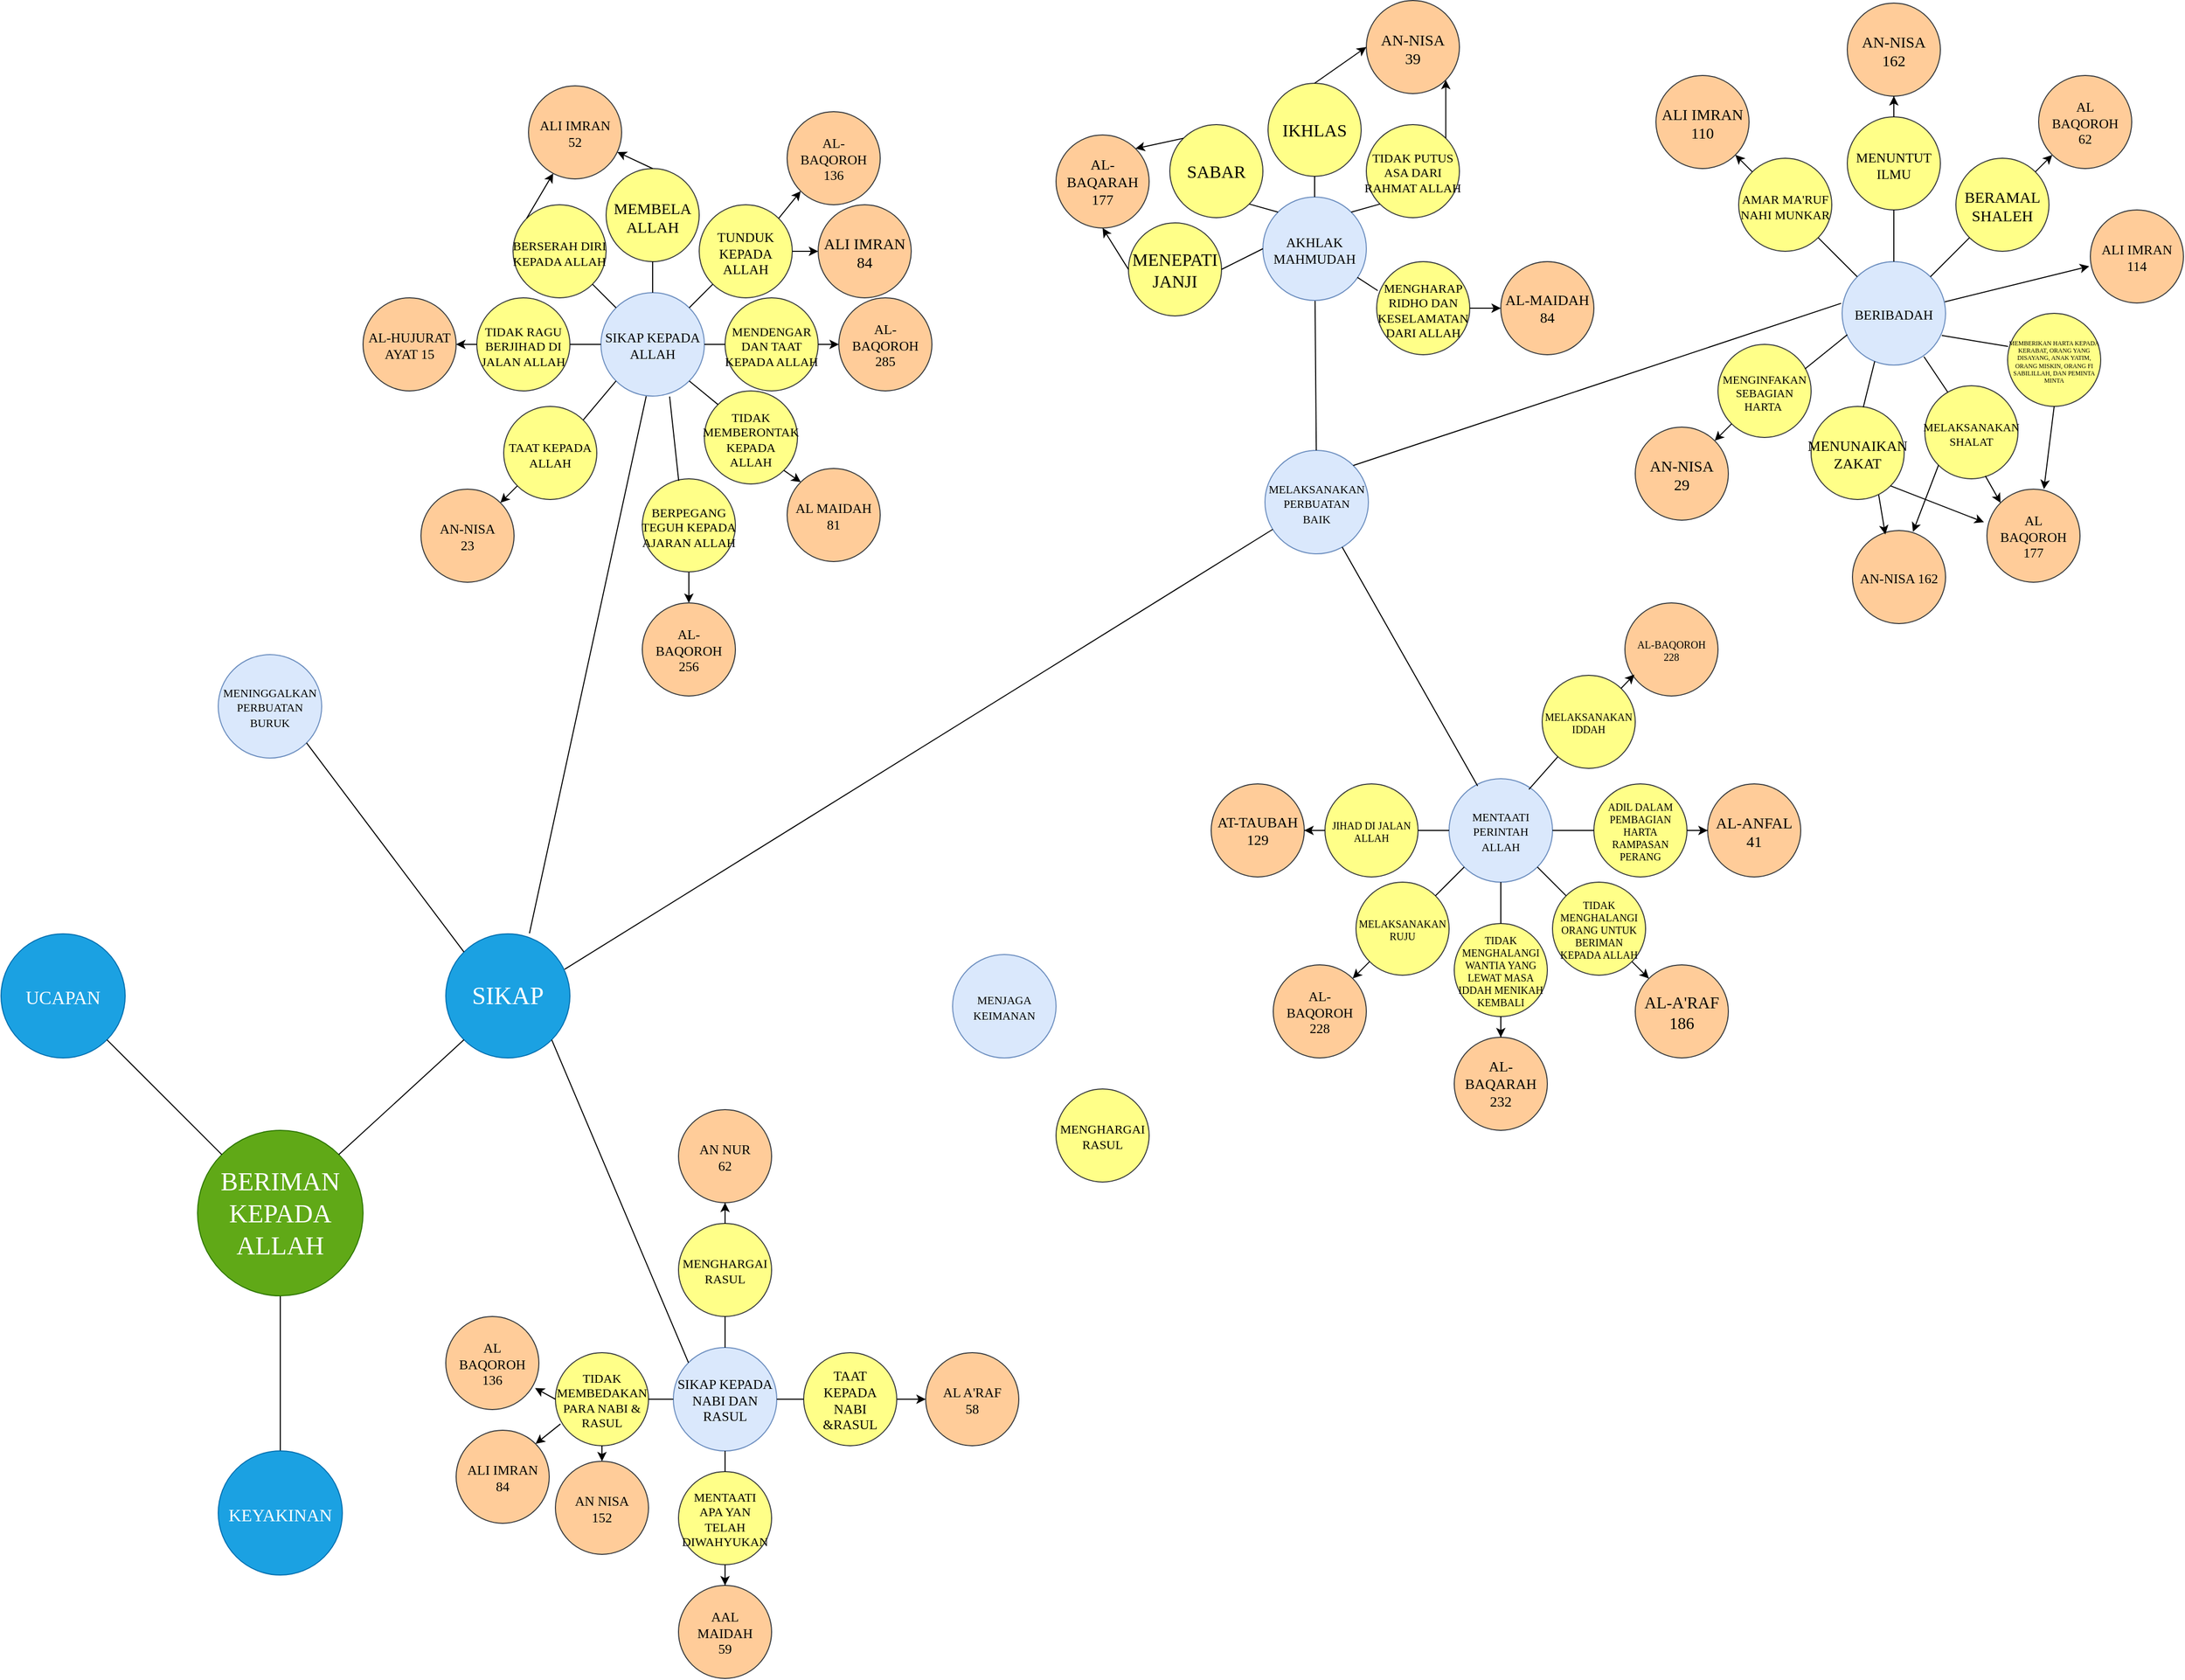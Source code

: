 <mxfile version="22.1.5" type="github">
  <diagram name="Page-1" id="rL7skqNRmiK7tFPdeKB9">
    <mxGraphModel dx="626" dy="386" grid="1" gridSize="10" guides="1" tooltips="1" connect="1" arrows="1" fold="1" page="1" pageScale="1" pageWidth="850" pageHeight="1100" math="0" shadow="0">
      <root>
        <mxCell id="0" />
        <mxCell id="1" parent="0" />
        <mxCell id="a2YRNJPd1vLLNCF1Q3Im-14" style="edgeStyle=orthogonalEdgeStyle;rounded=0;orthogonalLoop=1;jettySize=auto;html=1;entryX=0.5;entryY=0;entryDx=0;entryDy=0;endArrow=none;endFill=0;" parent="1" source="a2YRNJPd1vLLNCF1Q3Im-1" target="a2YRNJPd1vLLNCF1Q3Im-5" edge="1">
          <mxGeometry relative="1" as="geometry" />
        </mxCell>
        <mxCell id="a2YRNJPd1vLLNCF1Q3Im-1" value="&lt;font face=&quot;Georgia&quot; style=&quot;font-size: 25px;&quot;&gt;BERIMAN KEPADA ALLAH&lt;/font&gt;" style="ellipse;aspect=fixed;verticalAlign=middle;fontSize=25;labelBackgroundColor=none;labelBorderColor=none;whiteSpace=wrap;html=1;spacingTop=0;movable=1;resizable=1;rotatable=1;deletable=1;editable=1;locked=0;connectable=1;fillColor=#60a917;strokeColor=#2D7600;fontColor=#ffffff;" parent="1" vertex="1">
          <mxGeometry x="600" y="1110" width="160" height="160" as="geometry" />
        </mxCell>
        <mxCell id="a2YRNJPd1vLLNCF1Q3Im-5" value="&lt;font style=&quot;font-size: 17px;&quot; face=&quot;Georgia&quot;&gt;KEYAKINAN&lt;/font&gt;" style="ellipse;aspect=fixed;verticalAlign=middle;fontSize=24;labelBackgroundColor=none;labelBorderColor=none;whiteSpace=wrap;html=1;spacingTop=0;fillColor=#1ba1e2;fontColor=#ffffff;strokeColor=#006EAF;" parent="1" vertex="1">
          <mxGeometry x="620" y="1420" width="120" height="120" as="geometry" />
        </mxCell>
        <mxCell id="a2YRNJPd1vLLNCF1Q3Im-7" value="&lt;font face=&quot;Georgia&quot;&gt;&lt;span style=&quot;font-size: 18px;&quot;&gt;UCAPAN&lt;/span&gt;&lt;/font&gt;" style="ellipse;aspect=fixed;verticalAlign=middle;fontSize=24;labelBackgroundColor=none;labelBorderColor=none;whiteSpace=wrap;html=1;spacingTop=0;fillColor=#1ba1e2;fontColor=#ffffff;strokeColor=#006EAF;" parent="1" vertex="1">
          <mxGeometry x="410" y="920" width="120" height="120" as="geometry" />
        </mxCell>
        <mxCell id="a2YRNJPd1vLLNCF1Q3Im-8" value="&lt;font face=&quot;Georgia&quot; style=&quot;font-size: 24px;&quot;&gt;SIKAP&lt;/font&gt;" style="ellipse;aspect=fixed;verticalAlign=middle;fontSize=24;labelBackgroundColor=none;labelBorderColor=none;whiteSpace=wrap;html=1;spacingTop=0;fillColor=#1ba1e2;fontColor=#ffffff;strokeColor=#006EAF;" parent="1" vertex="1">
          <mxGeometry x="840" y="920" width="120" height="120" as="geometry" />
        </mxCell>
        <mxCell id="a2YRNJPd1vLLNCF1Q3Im-11" value="" style="endArrow=none;html=1;rounded=0;exitX=1;exitY=0;exitDx=0;exitDy=0;entryX=0;entryY=1;entryDx=0;entryDy=0;endFill=0;" parent="1" source="a2YRNJPd1vLLNCF1Q3Im-1" target="a2YRNJPd1vLLNCF1Q3Im-8" edge="1">
          <mxGeometry width="50" height="50" relative="1" as="geometry">
            <mxPoint x="820" y="1140" as="sourcePoint" />
            <mxPoint x="910" y="1100" as="targetPoint" />
          </mxGeometry>
        </mxCell>
        <mxCell id="a2YRNJPd1vLLNCF1Q3Im-13" value="" style="endArrow=none;html=1;rounded=0;exitX=0;exitY=0;exitDx=0;exitDy=0;endFill=0;" parent="1" source="a2YRNJPd1vLLNCF1Q3Im-1" target="a2YRNJPd1vLLNCF1Q3Im-7" edge="1">
          <mxGeometry width="50" height="50" relative="1" as="geometry">
            <mxPoint x="560" y="1170" as="sourcePoint" />
            <mxPoint x="610" y="1120" as="targetPoint" />
          </mxGeometry>
        </mxCell>
        <mxCell id="a2YRNJPd1vLLNCF1Q3Im-16" value="&lt;font style=&quot;font-size: 11px;&quot; face=&quot;Georgia&quot;&gt;MENINGGALKAN PERBUATAN BURUK&lt;/font&gt;" style="ellipse;whiteSpace=wrap;html=1;aspect=fixed;spacingTop=2;spacing=5;fillColor=#dae8fc;strokeColor=#6c8ebf;" parent="1" vertex="1">
          <mxGeometry x="620" y="650" width="100" height="100" as="geometry" />
        </mxCell>
        <mxCell id="a2YRNJPd1vLLNCF1Q3Im-17" value="&lt;font face=&quot;Georgia&quot;&gt;&lt;span style=&quot;font-size: 11px;&quot;&gt;MELAKSANAKAN PERBUATAN BAIK&lt;/span&gt;&lt;/font&gt;" style="ellipse;whiteSpace=wrap;html=1;aspect=fixed;spacingTop=2;spacing=5;fillColor=#dae8fc;strokeColor=#6c8ebf;" parent="1" vertex="1">
          <mxGeometry x="1632" y="452.5" width="100" height="100" as="geometry" />
        </mxCell>
        <mxCell id="a2YRNJPd1vLLNCF1Q3Im-20" value="" style="endArrow=none;html=1;rounded=0;entryX=1;entryY=1;entryDx=0;entryDy=0;endFill=0;exitX=0;exitY=0;exitDx=0;exitDy=0;" parent="1" source="a2YRNJPd1vLLNCF1Q3Im-8" target="a2YRNJPd1vLLNCF1Q3Im-16" edge="1">
          <mxGeometry width="50" height="50" relative="1" as="geometry">
            <mxPoint x="690" y="1020" as="sourcePoint" />
            <mxPoint x="740" y="970" as="targetPoint" />
          </mxGeometry>
        </mxCell>
        <mxCell id="o5gAmBm_YUjry-24WyWt-23" value="" style="group" parent="1" vertex="1" connectable="0">
          <mxGeometry x="1580" y="600" width="590" height="510" as="geometry" />
        </mxCell>
        <mxCell id="a2YRNJPd1vLLNCF1Q3Im-22" value="&lt;font style=&quot;font-size: 10px;&quot;&gt;MELAKSANAKAN IDDAH&lt;/font&gt;" style="ellipse;whiteSpace=wrap;html=1;aspect=fixed;spacingTop=2;spacing=5;fontSize=10;fontFamily=Tahoma;fillColor=#ffff88;strokeColor=#36393d;" parent="o5gAmBm_YUjry-24WyWt-23" vertex="1">
          <mxGeometry x="320" y="70" width="90" height="90" as="geometry" />
        </mxCell>
        <mxCell id="a2YRNJPd1vLLNCF1Q3Im-23" value="&lt;font style=&quot;font-size: 10px;&quot;&gt;MELAKSANAKAN RUJU&lt;/font&gt;" style="ellipse;whiteSpace=wrap;html=1;aspect=fixed;spacingTop=2;spacing=5;fontSize=10;fontFamily=Tahoma;fillColor=#ffff88;strokeColor=#36393d;" parent="o5gAmBm_YUjry-24WyWt-23" vertex="1">
          <mxGeometry x="140" y="270" width="90" height="90" as="geometry" />
        </mxCell>
        <mxCell id="a2YRNJPd1vLLNCF1Q3Im-24" value="&lt;font style=&quot;font-size: 10px;&quot;&gt;TIDAK MENGHALANGI WANTIA YANG LEWAT MASA IDDAH MENIKAH KEMBALI&lt;/font&gt;" style="ellipse;whiteSpace=wrap;html=1;aspect=fixed;spacingTop=2;spacing=5;fontSize=10;fontFamily=Tahoma;fillColor=#ffff88;strokeColor=#36393d;" parent="o5gAmBm_YUjry-24WyWt-23" vertex="1">
          <mxGeometry x="235" y="310" width="90" height="90" as="geometry" />
        </mxCell>
        <mxCell id="a2YRNJPd1vLLNCF1Q3Im-25" value="&lt;font face=&quot;Georgia&quot;&gt;&lt;span style=&quot;font-size: 11px;&quot;&gt;MENTAATI PERINTAH ALLAH&lt;/span&gt;&lt;/font&gt;" style="ellipse;whiteSpace=wrap;html=1;aspect=fixed;spacingTop=2;spacing=5;fillColor=#dae8fc;strokeColor=#6c8ebf;" parent="o5gAmBm_YUjry-24WyWt-23" vertex="1">
          <mxGeometry x="230" y="170" width="100" height="100" as="geometry" />
        </mxCell>
        <mxCell id="a2YRNJPd1vLLNCF1Q3Im-27" value="&lt;font style=&quot;font-size: 10px;&quot;&gt;TIDAK MENGHALANGI ORANG UNTUK BERIMAN KEPADA ALLAH&lt;/font&gt;" style="ellipse;whiteSpace=wrap;html=1;aspect=fixed;spacingTop=2;spacing=5;fontSize=10;fontFamily=Tahoma;fillColor=#ffff88;strokeColor=#36393d;" parent="o5gAmBm_YUjry-24WyWt-23" vertex="1">
          <mxGeometry x="330" y="270" width="90" height="90" as="geometry" />
        </mxCell>
        <mxCell id="a2YRNJPd1vLLNCF1Q3Im-28" value="&lt;font style=&quot;font-size: 10px;&quot;&gt;ADIL DALAM PEMBAGIAN HARTA RAMPASAN PERANG&lt;/font&gt;" style="ellipse;whiteSpace=wrap;html=1;aspect=fixed;spacingTop=2;spacing=5;fontSize=10;fontFamily=Tahoma;fillColor=#ffff88;strokeColor=#36393d;" parent="o5gAmBm_YUjry-24WyWt-23" vertex="1">
          <mxGeometry x="370" y="175" width="90" height="90" as="geometry" />
        </mxCell>
        <mxCell id="a2YRNJPd1vLLNCF1Q3Im-29" value="&lt;font style=&quot;font-size: 10px;&quot;&gt;JIHAD DI JALAN ALLAH&lt;/font&gt;" style="ellipse;whiteSpace=wrap;html=1;aspect=fixed;spacingTop=2;spacing=5;fontSize=10;fontFamily=Tahoma;fillColor=#ffff88;strokeColor=#36393d;" parent="o5gAmBm_YUjry-24WyWt-23" vertex="1">
          <mxGeometry x="110" y="175" width="90" height="90" as="geometry" />
        </mxCell>
        <mxCell id="o5gAmBm_YUjry-24WyWt-8" value="AL-BAQARAH&lt;br style=&quot;font-size: 14px;&quot;&gt;232" style="ellipse;whiteSpace=wrap;html=1;aspect=fixed;spacingTop=2;spacing=5;fontSize=14;fontFamily=Tahoma;fillStyle=solid;fillColor=#ffcc99;strokeColor=#36393d;" parent="o5gAmBm_YUjry-24WyWt-23" vertex="1">
          <mxGeometry x="235" y="420" width="90" height="90" as="geometry" />
        </mxCell>
        <mxCell id="o5gAmBm_YUjry-24WyWt-9" value="AL-A&#39;RAF&lt;br style=&quot;font-size: 16px;&quot;&gt;186" style="ellipse;whiteSpace=wrap;html=1;aspect=fixed;spacingTop=2;spacing=5;fontSize=16;fontFamily=Tahoma;fillStyle=solid;fillColor=#ffcc99;strokeColor=#36393d;" parent="o5gAmBm_YUjry-24WyWt-23" vertex="1">
          <mxGeometry x="410" y="350" width="90" height="90" as="geometry" />
        </mxCell>
        <mxCell id="o5gAmBm_YUjry-24WyWt-10" value="AL-ANFAL&lt;br style=&quot;font-size: 15px;&quot;&gt;41" style="ellipse;whiteSpace=wrap;html=1;aspect=fixed;spacingTop=2;spacing=5;fontSize=15;fontFamily=Tahoma;fillStyle=solid;fillColor=#ffcc99;strokeColor=#36393d;" parent="o5gAmBm_YUjry-24WyWt-23" vertex="1">
          <mxGeometry x="480" y="175" width="90" height="90" as="geometry" />
        </mxCell>
        <mxCell id="o5gAmBm_YUjry-24WyWt-11" value="AL-BAQOROH&lt;br&gt;228" style="ellipse;whiteSpace=wrap;html=1;aspect=fixed;spacingTop=2;spacing=5;fontSize=10;fontFamily=Tahoma;fillStyle=solid;fillColor=#ffcc99;strokeColor=#36393d;" parent="o5gAmBm_YUjry-24WyWt-23" vertex="1">
          <mxGeometry x="400" width="90" height="90" as="geometry" />
        </mxCell>
        <mxCell id="o5gAmBm_YUjry-24WyWt-12" value="&lt;font style=&quot;font-size: 13px;&quot;&gt;AL-BAQOROH&lt;br&gt;228&lt;/font&gt;" style="ellipse;whiteSpace=wrap;html=1;aspect=fixed;spacingTop=2;spacing=5;fontSize=10;fontFamily=Tahoma;fillStyle=solid;fillColor=#ffcc99;strokeColor=#36393d;" parent="o5gAmBm_YUjry-24WyWt-23" vertex="1">
          <mxGeometry x="60" y="350" width="90" height="90" as="geometry" />
        </mxCell>
        <mxCell id="o5gAmBm_YUjry-24WyWt-13" value="&lt;font style=&quot;font-size: 14px;&quot;&gt;AT-TAUBAH&lt;br&gt;129&lt;/font&gt;" style="ellipse;whiteSpace=wrap;html=1;aspect=fixed;spacingTop=2;spacing=5;fontSize=10;fontFamily=Tahoma;fillStyle=solid;fillColor=#ffcc99;strokeColor=#36393d;" parent="o5gAmBm_YUjry-24WyWt-23" vertex="1">
          <mxGeometry y="175" width="90" height="90" as="geometry" />
        </mxCell>
        <mxCell id="o5gAmBm_YUjry-24WyWt-1" value="" style="endArrow=none;html=1;rounded=0;exitX=0.772;exitY=0.103;exitDx=0;exitDy=0;exitPerimeter=0;endFill=0;" parent="o5gAmBm_YUjry-24WyWt-23" source="a2YRNJPd1vLLNCF1Q3Im-25" target="a2YRNJPd1vLLNCF1Q3Im-22" edge="1">
          <mxGeometry width="50" height="50" relative="1" as="geometry">
            <mxPoint x="860" y="445" as="sourcePoint" />
            <mxPoint x="910" y="395" as="targetPoint" />
          </mxGeometry>
        </mxCell>
        <mxCell id="o5gAmBm_YUjry-24WyWt-4" value="" style="endArrow=none;html=1;rounded=0;exitX=0.5;exitY=1;exitDx=0;exitDy=0;entryX=0.5;entryY=0;entryDx=0;entryDy=0;endFill=0;" parent="o5gAmBm_YUjry-24WyWt-23" source="a2YRNJPd1vLLNCF1Q3Im-25" target="a2YRNJPd1vLLNCF1Q3Im-24" edge="1">
          <mxGeometry width="50" height="50" relative="1" as="geometry">
            <mxPoint x="920" y="591" as="sourcePoint" />
            <mxPoint x="944" y="569" as="targetPoint" />
          </mxGeometry>
        </mxCell>
        <mxCell id="o5gAmBm_YUjry-24WyWt-5" value="" style="endArrow=none;html=1;rounded=0;exitX=0;exitY=1;exitDx=0;exitDy=0;entryX=1;entryY=0;entryDx=0;entryDy=0;endFill=0;" parent="o5gAmBm_YUjry-24WyWt-23" source="a2YRNJPd1vLLNCF1Q3Im-25" target="a2YRNJPd1vLLNCF1Q3Im-23" edge="1">
          <mxGeometry width="50" height="50" relative="1" as="geometry">
            <mxPoint x="870" y="600" as="sourcePoint" />
            <mxPoint x="894" y="578" as="targetPoint" />
          </mxGeometry>
        </mxCell>
        <mxCell id="o5gAmBm_YUjry-24WyWt-3" value="" style="endArrow=none;html=1;rounded=0;exitX=1;exitY=1;exitDx=0;exitDy=0;entryX=0;entryY=0;entryDx=0;entryDy=0;endFill=0;" parent="o5gAmBm_YUjry-24WyWt-23" source="a2YRNJPd1vLLNCF1Q3Im-25" target="a2YRNJPd1vLLNCF1Q3Im-27" edge="1">
          <mxGeometry width="50" height="50" relative="1" as="geometry">
            <mxPoint x="960" y="550" as="sourcePoint" />
            <mxPoint x="984" y="528" as="targetPoint" />
          </mxGeometry>
        </mxCell>
        <mxCell id="o5gAmBm_YUjry-24WyWt-2" value="" style="endArrow=none;html=1;rounded=0;exitX=1;exitY=0.5;exitDx=0;exitDy=0;entryX=0;entryY=0.5;entryDx=0;entryDy=0;endFill=0;" parent="o5gAmBm_YUjry-24WyWt-23" source="a2YRNJPd1vLLNCF1Q3Im-25" target="a2YRNJPd1vLLNCF1Q3Im-28" edge="1">
          <mxGeometry width="50" height="50" relative="1" as="geometry">
            <mxPoint x="970" y="502" as="sourcePoint" />
            <mxPoint x="994" y="480" as="targetPoint" />
          </mxGeometry>
        </mxCell>
        <mxCell id="o5gAmBm_YUjry-24WyWt-6" value="" style="endArrow=none;html=1;rounded=0;exitX=0;exitY=0.5;exitDx=0;exitDy=0;entryX=1;entryY=0.5;entryDx=0;entryDy=0;endFill=0;" parent="o5gAmBm_YUjry-24WyWt-23" source="a2YRNJPd1vLLNCF1Q3Im-25" target="a2YRNJPd1vLLNCF1Q3Im-29" edge="1">
          <mxGeometry width="50" height="50" relative="1" as="geometry">
            <mxPoint x="850" y="470" as="sourcePoint" />
            <mxPoint x="874" y="448" as="targetPoint" />
          </mxGeometry>
        </mxCell>
        <mxCell id="o5gAmBm_YUjry-24WyWt-16" style="edgeStyle=orthogonalEdgeStyle;rounded=0;orthogonalLoop=1;jettySize=auto;html=1;" parent="o5gAmBm_YUjry-24WyWt-23" source="a2YRNJPd1vLLNCF1Q3Im-24" target="o5gAmBm_YUjry-24WyWt-8" edge="1">
          <mxGeometry relative="1" as="geometry" />
        </mxCell>
        <mxCell id="o5gAmBm_YUjry-24WyWt-17" value="" style="endArrow=classic;html=1;rounded=0;entryX=0;entryY=0;entryDx=0;entryDy=0;exitX=1;exitY=1;exitDx=0;exitDy=0;" parent="o5gAmBm_YUjry-24WyWt-23" source="a2YRNJPd1vLLNCF1Q3Im-27" target="o5gAmBm_YUjry-24WyWt-9" edge="1">
          <mxGeometry width="50" height="50" relative="1" as="geometry">
            <mxPoint x="1010" y="700" as="sourcePoint" />
            <mxPoint x="867" y="593" as="targetPoint" />
          </mxGeometry>
        </mxCell>
        <mxCell id="o5gAmBm_YUjry-24WyWt-18" style="edgeStyle=orthogonalEdgeStyle;rounded=0;orthogonalLoop=1;jettySize=auto;html=1;" parent="o5gAmBm_YUjry-24WyWt-23" source="a2YRNJPd1vLLNCF1Q3Im-28" target="o5gAmBm_YUjry-24WyWt-10" edge="1">
          <mxGeometry relative="1" as="geometry" />
        </mxCell>
        <mxCell id="o5gAmBm_YUjry-24WyWt-19" value="" style="endArrow=classic;html=1;rounded=0;entryX=0.102;entryY=0.769;entryDx=0;entryDy=0;entryPerimeter=0;" parent="o5gAmBm_YUjry-24WyWt-23" source="a2YRNJPd1vLLNCF1Q3Im-22" target="o5gAmBm_YUjry-24WyWt-11" edge="1">
          <mxGeometry width="50" height="50" relative="1" as="geometry">
            <mxPoint x="1070" y="390" as="sourcePoint" />
            <mxPoint x="877" y="603" as="targetPoint" />
          </mxGeometry>
        </mxCell>
        <mxCell id="o5gAmBm_YUjry-24WyWt-15" value="" style="endArrow=classic;html=1;rounded=0;exitX=0;exitY=1;exitDx=0;exitDy=0;entryX=1;entryY=0;entryDx=0;entryDy=0;" parent="o5gAmBm_YUjry-24WyWt-23" source="a2YRNJPd1vLLNCF1Q3Im-23" target="o5gAmBm_YUjry-24WyWt-12" edge="1">
          <mxGeometry width="50" height="50" relative="1" as="geometry">
            <mxPoint x="829" y="702" as="sourcePoint" />
            <mxPoint x="801" y="730" as="targetPoint" />
          </mxGeometry>
        </mxCell>
        <mxCell id="o5gAmBm_YUjry-24WyWt-14" style="edgeStyle=orthogonalEdgeStyle;rounded=0;orthogonalLoop=1;jettySize=auto;html=1;" parent="o5gAmBm_YUjry-24WyWt-23" source="a2YRNJPd1vLLNCF1Q3Im-29" target="o5gAmBm_YUjry-24WyWt-13" edge="1">
          <mxGeometry relative="1" as="geometry" />
        </mxCell>
        <mxCell id="xzEgWmElNntETUFJBHzL-2" value="" style="endArrow=none;html=1;rounded=0;endFill=0;" parent="1" source="a2YRNJPd1vLLNCF1Q3Im-17" target="xzEgWmElNntETUFJBHzL-1" edge="1">
          <mxGeometry width="50" height="50" relative="1" as="geometry">
            <mxPoint x="1710" y="560" as="sourcePoint" />
            <mxPoint x="1627" y="917" as="targetPoint" />
          </mxGeometry>
        </mxCell>
        <mxCell id="xzEgWmElNntETUFJBHzL-3" value="" style="group" parent="1" vertex="1" connectable="0">
          <mxGeometry x="1990" y="20" width="530" height="600" as="geometry" />
        </mxCell>
        <mxCell id="a2YRNJPd1vLLNCF1Q3Im-30" value="&lt;font face=&quot;Georgia&quot; style=&quot;font-size: 13px;&quot;&gt;&lt;span style=&quot;font-size: 13px;&quot;&gt;BERIBADAH&lt;/span&gt;&lt;/font&gt;" style="ellipse;whiteSpace=wrap;html=1;aspect=fixed;spacingTop=2;spacing=5;fontSize=13;fillColor=#dae8fc;strokeColor=#6c8ebf;" parent="xzEgWmElNntETUFJBHzL-3" vertex="1">
          <mxGeometry x="200" y="250" width="100" height="100" as="geometry" />
        </mxCell>
        <mxCell id="o5gAmBm_YUjry-24WyWt-74" value="ALI IMRAN&lt;br&gt;114" style="ellipse;whiteSpace=wrap;html=1;aspect=fixed;spacingTop=2;spacing=5;fontSize=13;fontFamily=Tahoma;fillColor=#ffcc99;strokeColor=#36393d;" parent="xzEgWmElNntETUFJBHzL-3" vertex="1">
          <mxGeometry x="440" y="200" width="90" height="90" as="geometry" />
        </mxCell>
        <mxCell id="o5gAmBm_YUjry-24WyWt-22" value="BERAMAL SHALEH" style="ellipse;whiteSpace=wrap;html=1;aspect=fixed;spacingTop=2;spacing=5;fontSize=15;fontFamily=Tahoma;fillColor=#ffff88;strokeColor=#36393d;" parent="xzEgWmElNntETUFJBHzL-3" vertex="1">
          <mxGeometry x="310" y="150" width="90" height="90" as="geometry" />
        </mxCell>
        <mxCell id="o5gAmBm_YUjry-24WyWt-26" value="&lt;font style=&quot;font-size: 6px;&quot;&gt;MEMBERIKAN HARTA KEPADA KERABAT, ORANG YANG DISAYANG, ANAK YATIM, ORANG MISKIN, ORANG FI SABILILLAH, DAN PEMINTA MINTA&lt;/font&gt;" style="ellipse;whiteSpace=wrap;html=1;aspect=fixed;spacingTop=3;spacing=-1;fontSize=6;fontFamily=Tahoma;horizontal=1;fillColor=#ffff88;strokeColor=#36393d;" parent="xzEgWmElNntETUFJBHzL-3" vertex="1">
          <mxGeometry x="360" y="300" width="90" height="90" as="geometry" />
        </mxCell>
        <mxCell id="o5gAmBm_YUjry-24WyWt-27" value="MELAKSANAKAN SHALAT" style="ellipse;whiteSpace=wrap;html=1;aspect=fixed;spacingTop=3;spacing=-1;fontSize=11;fontFamily=Tahoma;horizontal=1;fillColor=#ffff88;strokeColor=#36393d;" parent="xzEgWmElNntETUFJBHzL-3" vertex="1">
          <mxGeometry x="280" y="370" width="90" height="90" as="geometry" />
        </mxCell>
        <mxCell id="o5gAmBm_YUjry-24WyWt-28" value="MENUNTUT ILMU" style="ellipse;whiteSpace=wrap;html=1;aspect=fixed;spacingTop=3;spacing=-1;fontSize=13;fontFamily=Tahoma;horizontal=1;fillColor=#ffff88;strokeColor=#36393d;" parent="xzEgWmElNntETUFJBHzL-3" vertex="1">
          <mxGeometry x="205" y="110" width="90" height="90" as="geometry" />
        </mxCell>
        <mxCell id="o5gAmBm_YUjry-24WyWt-30" value="AMAR MA&#39;RUF NAHI MUNKAR" style="ellipse;whiteSpace=wrap;html=1;aspect=fixed;spacingTop=3;spacing=-1;fontSize=12;fontFamily=Tahoma;horizontal=1;fillColor=#ffff88;strokeColor=#36393d;" parent="xzEgWmElNntETUFJBHzL-3" vertex="1">
          <mxGeometry x="100" y="150" width="90" height="90" as="geometry" />
        </mxCell>
        <mxCell id="o5gAmBm_YUjry-24WyWt-31" value="MENGINFAKAN SEBAGIAN HARTA&amp;nbsp;" style="ellipse;whiteSpace=wrap;html=1;aspect=fixed;spacingTop=3;spacing=-1;fontSize=11;fontFamily=Tahoma;horizontal=1;fillColor=#ffff88;strokeColor=#36393d;" parent="xzEgWmElNntETUFJBHzL-3" vertex="1">
          <mxGeometry x="80" y="330" width="90" height="90" as="geometry" />
        </mxCell>
        <mxCell id="o5gAmBm_YUjry-24WyWt-32" value="MENUNAIKAN ZAKAT" style="ellipse;whiteSpace=wrap;html=1;aspect=fixed;spacingTop=3;spacing=-1;fontSize=14;fontFamily=Tahoma;horizontal=1;fillColor=#ffff88;strokeColor=#36393d;" parent="xzEgWmElNntETUFJBHzL-3" vertex="1">
          <mxGeometry x="170" y="390" width="90" height="90" as="geometry" />
        </mxCell>
        <mxCell id="o5gAmBm_YUjry-24WyWt-47" value="AL BAQOROH&lt;br style=&quot;font-size: 13px;&quot;&gt;62" style="ellipse;whiteSpace=wrap;html=1;aspect=fixed;spacingTop=2;spacing=5;fontSize=13;fontFamily=Tahoma;fillColor=#ffcc99;strokeColor=#36393d;" parent="xzEgWmElNntETUFJBHzL-3" vertex="1">
          <mxGeometry x="390" y="70" width="90" height="90" as="geometry" />
        </mxCell>
        <mxCell id="o5gAmBm_YUjry-24WyWt-48" value="AL BAQOROH&lt;br style=&quot;font-size: 13px;&quot;&gt;177" style="ellipse;whiteSpace=wrap;html=1;aspect=fixed;spacingTop=2;spacing=5;fontSize=13;fontFamily=Tahoma;fillColor=#ffcc99;strokeColor=#36393d;" parent="xzEgWmElNntETUFJBHzL-3" vertex="1">
          <mxGeometry x="340" y="470" width="90" height="90" as="geometry" />
        </mxCell>
        <mxCell id="o5gAmBm_YUjry-24WyWt-52" value="ALI IMRAN&lt;br&gt;110" style="ellipse;whiteSpace=wrap;html=1;aspect=fixed;spacingTop=2;spacing=5;fontSize=15;fontFamily=Tahoma;fillColor=#ffcc99;strokeColor=#36393d;" parent="xzEgWmElNntETUFJBHzL-3" vertex="1">
          <mxGeometry x="20" y="70" width="90" height="90" as="geometry" />
        </mxCell>
        <mxCell id="o5gAmBm_YUjry-24WyWt-53" value="AN-NISA 162" style="ellipse;whiteSpace=wrap;html=1;aspect=fixed;spacingTop=2;spacing=5;fontSize=15;fontFamily=Tahoma;fillColor=#ffcc99;strokeColor=#36393d;" parent="xzEgWmElNntETUFJBHzL-3" vertex="1">
          <mxGeometry x="205" width="90" height="90" as="geometry" />
        </mxCell>
        <mxCell id="o5gAmBm_YUjry-24WyWt-51" value="AN-NISA&lt;br&gt;29" style="ellipse;whiteSpace=wrap;html=1;aspect=fixed;spacingTop=2;spacing=5;fontSize=15;fontFamily=Tahoma;fillColor=#ffcc99;strokeColor=#36393d;" parent="xzEgWmElNntETUFJBHzL-3" vertex="1">
          <mxGeometry y="410" width="90" height="90" as="geometry" />
        </mxCell>
        <mxCell id="o5gAmBm_YUjry-24WyWt-66" value="AN-NISA 162" style="ellipse;whiteSpace=wrap;html=1;aspect=fixed;spacingTop=2;spacing=5;fontSize=13;fontFamily=Tahoma;fillColor=#ffcc99;strokeColor=#36393d;" parent="xzEgWmElNntETUFJBHzL-3" vertex="1">
          <mxGeometry x="210" y="510" width="90" height="90" as="geometry" />
        </mxCell>
        <mxCell id="o5gAmBm_YUjry-24WyWt-59" value="" style="endArrow=classic;html=1;rounded=0;exitX=1;exitY=0;exitDx=0;exitDy=0;entryX=0;entryY=1;entryDx=0;entryDy=0;" parent="xzEgWmElNntETUFJBHzL-3" source="o5gAmBm_YUjry-24WyWt-22" target="o5gAmBm_YUjry-24WyWt-47" edge="1">
          <mxGeometry width="50" height="50" relative="1" as="geometry">
            <mxPoint x="2465" y="355" as="sourcePoint" />
            <mxPoint x="2503" y="317" as="targetPoint" />
          </mxGeometry>
        </mxCell>
        <mxCell id="o5gAmBm_YUjry-24WyWt-63" value="" style="endArrow=classic;html=1;rounded=0;entryX=0;entryY=0;entryDx=0;entryDy=0;exitX=0.65;exitY=0.969;exitDx=0;exitDy=0;exitPerimeter=0;" parent="xzEgWmElNntETUFJBHzL-3" source="o5gAmBm_YUjry-24WyWt-27" target="o5gAmBm_YUjry-24WyWt-48" edge="1">
          <mxGeometry width="50" height="50" relative="1" as="geometry">
            <mxPoint x="1450" y="500" as="sourcePoint" />
            <mxPoint x="2518" y="588" as="targetPoint" />
          </mxGeometry>
        </mxCell>
        <mxCell id="o5gAmBm_YUjry-24WyWt-64" value="" style="endArrow=classic;html=1;rounded=0;exitX=0.5;exitY=1;exitDx=0;exitDy=0;entryX=0.612;entryY=0;entryDx=0;entryDy=0;entryPerimeter=0;" parent="xzEgWmElNntETUFJBHzL-3" source="o5gAmBm_YUjry-24WyWt-26" target="o5gAmBm_YUjry-24WyWt-48" edge="1">
          <mxGeometry width="50" height="50" relative="1" as="geometry">
            <mxPoint x="2630" y="440" as="sourcePoint" />
            <mxPoint x="2668" y="468" as="targetPoint" />
          </mxGeometry>
        </mxCell>
        <mxCell id="o5gAmBm_YUjry-24WyWt-65" value="" style="endArrow=classic;html=1;rounded=0;exitX=1;exitY=1;exitDx=0;exitDy=0;entryX=-0.032;entryY=0.355;entryDx=0;entryDy=0;entryPerimeter=0;" parent="xzEgWmElNntETUFJBHzL-3" source="o5gAmBm_YUjry-24WyWt-32" target="o5gAmBm_YUjry-24WyWt-48" edge="1">
          <mxGeometry width="50" height="50" relative="1" as="geometry">
            <mxPoint x="2470" y="570" as="sourcePoint" />
            <mxPoint x="2508" y="598" as="targetPoint" />
          </mxGeometry>
        </mxCell>
        <mxCell id="o5gAmBm_YUjry-24WyWt-62" value="" style="endArrow=classic;html=1;rounded=0;exitX=0;exitY=0;exitDx=0;exitDy=0;entryX=1;entryY=1;entryDx=0;entryDy=0;" parent="xzEgWmElNntETUFJBHzL-3" source="o5gAmBm_YUjry-24WyWt-30" target="o5gAmBm_YUjry-24WyWt-52" edge="1">
          <mxGeometry width="50" height="50" relative="1" as="geometry">
            <mxPoint x="2495" y="385" as="sourcePoint" />
            <mxPoint x="2533" y="347" as="targetPoint" />
          </mxGeometry>
        </mxCell>
        <mxCell id="o5gAmBm_YUjry-24WyWt-55" style="edgeStyle=orthogonalEdgeStyle;rounded=0;orthogonalLoop=1;jettySize=auto;html=1;" parent="xzEgWmElNntETUFJBHzL-3" source="o5gAmBm_YUjry-24WyWt-28" target="o5gAmBm_YUjry-24WyWt-53" edge="1">
          <mxGeometry relative="1" as="geometry" />
        </mxCell>
        <mxCell id="o5gAmBm_YUjry-24WyWt-61" value="" style="endArrow=classic;html=1;rounded=0;exitX=0;exitY=1;exitDx=0;exitDy=0;entryX=1;entryY=0;entryDx=0;entryDy=0;" parent="xzEgWmElNntETUFJBHzL-3" source="o5gAmBm_YUjry-24WyWt-31" target="o5gAmBm_YUjry-24WyWt-51" edge="1">
          <mxGeometry width="50" height="50" relative="1" as="geometry">
            <mxPoint x="2485" y="375" as="sourcePoint" />
            <mxPoint x="2523" y="337" as="targetPoint" />
          </mxGeometry>
        </mxCell>
        <mxCell id="o5gAmBm_YUjry-24WyWt-68" value="" style="endArrow=classic;html=1;rounded=0;exitX=0;exitY=1;exitDx=0;exitDy=0;entryX=0.65;entryY=0.014;entryDx=0;entryDy=0;entryPerimeter=0;" parent="xzEgWmElNntETUFJBHzL-3" source="o5gAmBm_YUjry-24WyWt-27" target="o5gAmBm_YUjry-24WyWt-66" edge="1">
          <mxGeometry width="50" height="50" relative="1" as="geometry">
            <mxPoint x="2461" y="610" as="sourcePoint" />
            <mxPoint x="2589" y="628" as="targetPoint" />
          </mxGeometry>
        </mxCell>
        <mxCell id="o5gAmBm_YUjry-24WyWt-73" value="" style="endArrow=classic;html=1;rounded=0;exitX=0.992;exitY=0.389;exitDx=0;exitDy=0;exitPerimeter=0;entryX=-0.012;entryY=0.605;entryDx=0;entryDy=0;entryPerimeter=0;" parent="xzEgWmElNntETUFJBHzL-3" source="a2YRNJPd1vLLNCF1Q3Im-30" target="o5gAmBm_YUjry-24WyWt-74" edge="1">
          <mxGeometry width="50" height="50" relative="1" as="geometry">
            <mxPoint x="1436" y="334.5" as="sourcePoint" />
            <mxPoint x="1570" y="290" as="targetPoint" />
          </mxGeometry>
        </mxCell>
        <mxCell id="a2YRNJPd1vLLNCF1Q3Im-21" value="" style="endArrow=none;html=1;rounded=0;exitX=1;exitY=0;exitDx=0;exitDy=0;entryX=0;entryY=1;entryDx=0;entryDy=0;endFill=0;" parent="xzEgWmElNntETUFJBHzL-3" source="a2YRNJPd1vLLNCF1Q3Im-30" target="o5gAmBm_YUjry-24WyWt-22" edge="1">
          <mxGeometry width="50" height="50" relative="1" as="geometry">
            <mxPoint x="2080" y="293.9" as="sourcePoint" />
            <mxPoint x="2490" y="320" as="targetPoint" />
          </mxGeometry>
        </mxCell>
        <mxCell id="o5gAmBm_YUjry-24WyWt-72" value="" style="endArrow=none;html=1;rounded=0;exitX=0.964;exitY=0.714;exitDx=0;exitDy=0;entryX=0.005;entryY=0.355;entryDx=0;entryDy=0;exitPerimeter=0;entryPerimeter=0;endFill=0;" parent="xzEgWmElNntETUFJBHzL-3" source="a2YRNJPd1vLLNCF1Q3Im-30" target="o5gAmBm_YUjry-24WyWt-26" edge="1">
          <mxGeometry width="50" height="50" relative="1" as="geometry">
            <mxPoint x="1405" y="385" as="sourcePoint" />
            <mxPoint x="1422" y="426" as="targetPoint" />
          </mxGeometry>
        </mxCell>
        <mxCell id="o5gAmBm_YUjry-24WyWt-44" value="" style="endArrow=none;html=1;rounded=0;exitX=0.791;exitY=0.919;exitDx=0;exitDy=0;entryX=0.248;entryY=0.072;entryDx=0;entryDy=0;entryPerimeter=0;exitPerimeter=0;endFill=0;" parent="xzEgWmElNntETUFJBHzL-3" source="a2YRNJPd1vLLNCF1Q3Im-30" target="o5gAmBm_YUjry-24WyWt-27" edge="1">
          <mxGeometry width="50" height="50" relative="1" as="geometry">
            <mxPoint x="2490" y="448" as="sourcePoint" />
            <mxPoint x="2538" y="410" as="targetPoint" />
          </mxGeometry>
        </mxCell>
        <mxCell id="o5gAmBm_YUjry-24WyWt-41" style="edgeStyle=orthogonalEdgeStyle;rounded=0;orthogonalLoop=1;jettySize=auto;html=1;endArrow=none;endFill=0;" parent="xzEgWmElNntETUFJBHzL-3" source="a2YRNJPd1vLLNCF1Q3Im-30" target="o5gAmBm_YUjry-24WyWt-28" edge="1">
          <mxGeometry relative="1" as="geometry">
            <mxPoint x="2420" y="280" as="targetPoint" />
          </mxGeometry>
        </mxCell>
        <mxCell id="o5gAmBm_YUjry-24WyWt-46" value="" style="endArrow=none;html=1;rounded=0;exitX=0;exitY=0;exitDx=0;exitDy=0;entryX=1;entryY=1;entryDx=0;entryDy=0;endFill=0;" parent="xzEgWmElNntETUFJBHzL-3" source="a2YRNJPd1vLLNCF1Q3Im-30" target="o5gAmBm_YUjry-24WyWt-30" edge="1">
          <mxGeometry width="50" height="50" relative="1" as="geometry">
            <mxPoint x="2485" y="375" as="sourcePoint" />
            <mxPoint x="2533" y="337" as="targetPoint" />
          </mxGeometry>
        </mxCell>
        <mxCell id="o5gAmBm_YUjry-24WyWt-45" value="" style="endArrow=none;html=1;rounded=0;entryX=0.934;entryY=0.264;entryDx=0;entryDy=0;endFill=0;exitX=0.05;exitY=0.707;exitDx=0;exitDy=0;exitPerimeter=0;entryPerimeter=0;" parent="xzEgWmElNntETUFJBHzL-3" source="a2YRNJPd1vLLNCF1Q3Im-30" target="o5gAmBm_YUjry-24WyWt-31" edge="1">
          <mxGeometry width="50" height="50" relative="1" as="geometry">
            <mxPoint x="1310" y="370" as="sourcePoint" />
            <mxPoint x="2523" y="327" as="targetPoint" />
          </mxGeometry>
        </mxCell>
        <mxCell id="o5gAmBm_YUjry-24WyWt-70" value="" style="endArrow=none;html=1;rounded=0;exitX=0.315;exitY=0.964;exitDx=0;exitDy=0;entryX=0.561;entryY=0.008;entryDx=0;entryDy=0;exitPerimeter=0;entryPerimeter=0;endFill=0;" parent="xzEgWmElNntETUFJBHzL-3" source="a2YRNJPd1vLLNCF1Q3Im-30" target="o5gAmBm_YUjry-24WyWt-32" edge="1">
          <mxGeometry width="50" height="50" relative="1" as="geometry">
            <mxPoint x="1335" y="385" as="sourcePoint" />
            <mxPoint x="1277" y="393" as="targetPoint" />
          </mxGeometry>
        </mxCell>
        <mxCell id="o5gAmBm_YUjry-24WyWt-71" value="" style="endArrow=classic;html=1;rounded=0;exitX=0.726;exitY=0.949;exitDx=0;exitDy=0;exitPerimeter=0;entryX=0.353;entryY=0.043;entryDx=0;entryDy=0;entryPerimeter=0;" parent="xzEgWmElNntETUFJBHzL-3" source="o5gAmBm_YUjry-24WyWt-32" edge="1" target="o5gAmBm_YUjry-24WyWt-66">
          <mxGeometry width="50" height="50" relative="1" as="geometry">
            <mxPoint x="-91" y="355" as="sourcePoint" />
            <mxPoint x="-86" y="510" as="targetPoint" />
          </mxGeometry>
        </mxCell>
        <mxCell id="Kcl0dXz8dKdPbEzrSzkq-35" value="" style="endArrow=none;html=1;rounded=0;exitX=0.674;exitY=-0.004;exitDx=0;exitDy=0;entryX=0.442;entryY=0.981;entryDx=0;entryDy=0;endFill=0;entryPerimeter=0;exitPerimeter=0;" edge="1" parent="1" target="Kcl0dXz8dKdPbEzrSzkq-37" source="a2YRNJPd1vLLNCF1Q3Im-8">
          <mxGeometry width="50" height="50" relative="1" as="geometry">
            <mxPoint x="1185" y="945" as="sourcePoint" />
            <mxPoint x="1160" y="710" as="targetPoint" />
          </mxGeometry>
        </mxCell>
        <mxCell id="Kcl0dXz8dKdPbEzrSzkq-37" value="&lt;font face=&quot;Georgia&quot;&gt;SIKAP KEPADA ALLAH&lt;/font&gt;" style="ellipse;whiteSpace=wrap;html=1;aspect=fixed;spacingTop=2;spacing=5;fontSize=13;fillColor=#dae8fc;strokeColor=#6c8ebf;" vertex="1" parent="1">
          <mxGeometry x="990" y="300" width="100" height="100" as="geometry" />
        </mxCell>
        <mxCell id="Kcl0dXz8dKdPbEzrSzkq-38" value="MEMBELA&lt;br style=&quot;font-size: 15px;&quot;&gt;ALLAH" style="ellipse;whiteSpace=wrap;html=1;aspect=fixed;spacingTop=3;spacing=-1;fontSize=15;fontFamily=Tahoma;horizontal=1;fillColor=#ffff88;strokeColor=#36393d;" vertex="1" parent="1">
          <mxGeometry x="995" y="180" width="90" height="90" as="geometry" />
        </mxCell>
        <mxCell id="Kcl0dXz8dKdPbEzrSzkq-39" value="TUNDUK&lt;br style=&quot;font-size: 13px;&quot;&gt;KEPADA ALLAH" style="ellipse;whiteSpace=wrap;html=1;aspect=fixed;spacingTop=3;spacing=-1;fontSize=13;fontFamily=Tahoma;horizontal=1;fillColor=#ffff88;strokeColor=#36393d;" vertex="1" parent="1">
          <mxGeometry x="1085" y="215" width="90" height="90" as="geometry" />
        </mxCell>
        <mxCell id="Kcl0dXz8dKdPbEzrSzkq-40" value="MENDENGAR DAN TAAT KEPADA ALLAH" style="ellipse;whiteSpace=wrap;html=1;aspect=fixed;spacingTop=3;spacing=-1;fontSize=12;fontFamily=Tahoma;horizontal=1;fillColor=#ffff88;strokeColor=#36393d;" vertex="1" parent="1">
          <mxGeometry x="1110" y="305" width="90" height="90" as="geometry" />
        </mxCell>
        <mxCell id="Kcl0dXz8dKdPbEzrSzkq-41" value="ALI IMRAN&lt;br&gt;84" style="ellipse;whiteSpace=wrap;html=1;aspect=fixed;spacingTop=2;spacing=5;fontSize=15;fontFamily=Tahoma;fillColor=#ffcc99;strokeColor=#36393d;" vertex="1" parent="1">
          <mxGeometry x="1200" y="215" width="90" height="90" as="geometry" />
        </mxCell>
        <mxCell id="Kcl0dXz8dKdPbEzrSzkq-42" value="AL-BAQOROH&lt;br style=&quot;font-size: 13px;&quot;&gt;136" style="ellipse;whiteSpace=wrap;html=1;aspect=fixed;spacingTop=2;spacing=5;fontSize=13;fontFamily=Tahoma;fillColor=#ffcc99;strokeColor=#36393d;" vertex="1" parent="1">
          <mxGeometry x="1170" y="125" width="90" height="90" as="geometry" />
        </mxCell>
        <mxCell id="Kcl0dXz8dKdPbEzrSzkq-43" value="BERSERAH DIRI KEPADA ALLAH" style="ellipse;whiteSpace=wrap;html=1;aspect=fixed;spacingTop=3;spacing=-1;fontSize=12;fontFamily=Tahoma;horizontal=1;fillColor=#ffff88;strokeColor=#36393d;" vertex="1" parent="1">
          <mxGeometry x="905" y="215" width="90" height="90" as="geometry" />
        </mxCell>
        <mxCell id="Kcl0dXz8dKdPbEzrSzkq-44" value="TIDAK RAGU BERJIHAD DI JALAN ALLAH" style="ellipse;whiteSpace=wrap;html=1;aspect=fixed;spacingTop=3;spacing=-1;fontSize=12;fontFamily=Tahoma;horizontal=1;fillColor=#ffff88;strokeColor=#36393d;" vertex="1" parent="1">
          <mxGeometry x="870" y="305" width="90" height="90" as="geometry" />
        </mxCell>
        <mxCell id="Kcl0dXz8dKdPbEzrSzkq-45" value="" style="endArrow=classic;html=1;rounded=0;exitX=1;exitY=0.5;exitDx=0;exitDy=0;entryX=0;entryY=0.5;entryDx=0;entryDy=0;" edge="1" parent="1" source="Kcl0dXz8dKdPbEzrSzkq-39" target="Kcl0dXz8dKdPbEzrSzkq-41">
          <mxGeometry width="50" height="50" relative="1" as="geometry">
            <mxPoint x="1157" y="383" as="sourcePoint" />
            <mxPoint x="1240" y="370" as="targetPoint" />
          </mxGeometry>
        </mxCell>
        <mxCell id="Kcl0dXz8dKdPbEzrSzkq-46" value="" style="endArrow=classic;html=1;rounded=0;exitX=1;exitY=0;exitDx=0;exitDy=0;entryX=0;entryY=1;entryDx=0;entryDy=0;" edge="1" parent="1" source="Kcl0dXz8dKdPbEzrSzkq-39" target="Kcl0dXz8dKdPbEzrSzkq-42">
          <mxGeometry width="50" height="50" relative="1" as="geometry">
            <mxPoint x="1190" y="265" as="sourcePoint" />
            <mxPoint x="1220" y="265" as="targetPoint" />
          </mxGeometry>
        </mxCell>
        <mxCell id="Kcl0dXz8dKdPbEzrSzkq-47" value="ALI IMRAN&lt;br&gt;52" style="ellipse;whiteSpace=wrap;html=1;aspect=fixed;spacingTop=2;spacing=5;fontSize=13;fontFamily=Tahoma;fillColor=#ffcc99;strokeColor=#36393d;" vertex="1" parent="1">
          <mxGeometry x="920" y="100" width="90" height="90" as="geometry" />
        </mxCell>
        <mxCell id="Kcl0dXz8dKdPbEzrSzkq-48" value="TIDAK MEMBERONTAK KEPADA&lt;br&gt;ALLAH" style="ellipse;whiteSpace=wrap;html=1;aspect=fixed;spacingTop=3;spacing=-1;fontSize=12;fontFamily=Tahoma;horizontal=1;fillColor=#ffff88;strokeColor=#36393d;" vertex="1" parent="1">
          <mxGeometry x="1090" y="395" width="90" height="90" as="geometry" />
        </mxCell>
        <mxCell id="Kcl0dXz8dKdPbEzrSzkq-49" value="" style="endArrow=classic;html=1;rounded=0;exitX=0.5;exitY=0;exitDx=0;exitDy=0;" edge="1" parent="1" source="Kcl0dXz8dKdPbEzrSzkq-38" target="Kcl0dXz8dKdPbEzrSzkq-47">
          <mxGeometry width="50" height="50" relative="1" as="geometry">
            <mxPoint x="1074" y="170" as="sourcePoint" />
            <mxPoint x="1110" y="134" as="targetPoint" />
          </mxGeometry>
        </mxCell>
        <mxCell id="Kcl0dXz8dKdPbEzrSzkq-50" value="" style="endArrow=classic;html=1;rounded=0;exitX=0;exitY=0;exitDx=0;exitDy=0;entryX=0.265;entryY=0.941;entryDx=0;entryDy=0;entryPerimeter=0;" edge="1" parent="1" source="Kcl0dXz8dKdPbEzrSzkq-43" target="Kcl0dXz8dKdPbEzrSzkq-47">
          <mxGeometry width="50" height="50" relative="1" as="geometry">
            <mxPoint x="980" y="206" as="sourcePoint" />
            <mxPoint x="1016" y="170" as="targetPoint" />
          </mxGeometry>
        </mxCell>
        <mxCell id="Kcl0dXz8dKdPbEzrSzkq-51" value="" style="endArrow=none;html=1;rounded=0;entryX=0;entryY=0.5;entryDx=0;entryDy=0;endFill=0;exitX=1;exitY=0.5;exitDx=0;exitDy=0;" edge="1" parent="1" source="Kcl0dXz8dKdPbEzrSzkq-44" target="Kcl0dXz8dKdPbEzrSzkq-37">
          <mxGeometry width="50" height="50" relative="1" as="geometry">
            <mxPoint x="980" y="340" as="sourcePoint" />
            <mxPoint x="1015" y="395" as="targetPoint" />
          </mxGeometry>
        </mxCell>
        <mxCell id="Kcl0dXz8dKdPbEzrSzkq-52" value="" style="endArrow=none;html=1;rounded=0;entryX=0;entryY=0;entryDx=0;entryDy=0;endFill=0;exitX=1;exitY=1;exitDx=0;exitDy=0;" edge="1" parent="1" source="Kcl0dXz8dKdPbEzrSzkq-43" target="Kcl0dXz8dKdPbEzrSzkq-37">
          <mxGeometry width="50" height="50" relative="1" as="geometry">
            <mxPoint x="970" y="360" as="sourcePoint" />
            <mxPoint x="1000" y="360" as="targetPoint" />
          </mxGeometry>
        </mxCell>
        <mxCell id="Kcl0dXz8dKdPbEzrSzkq-53" value="" style="endArrow=none;html=1;rounded=0;entryX=0.5;entryY=0;entryDx=0;entryDy=0;endFill=0;exitX=0.5;exitY=1;exitDx=0;exitDy=0;" edge="1" parent="1" source="Kcl0dXz8dKdPbEzrSzkq-38" target="Kcl0dXz8dKdPbEzrSzkq-37">
          <mxGeometry width="50" height="50" relative="1" as="geometry">
            <mxPoint x="980" y="370" as="sourcePoint" />
            <mxPoint x="1010" y="370" as="targetPoint" />
          </mxGeometry>
        </mxCell>
        <mxCell id="Kcl0dXz8dKdPbEzrSzkq-54" value="" style="endArrow=none;html=1;rounded=0;entryX=1;entryY=0;entryDx=0;entryDy=0;endFill=0;exitX=0;exitY=1;exitDx=0;exitDy=0;" edge="1" parent="1" source="Kcl0dXz8dKdPbEzrSzkq-39" target="Kcl0dXz8dKdPbEzrSzkq-37">
          <mxGeometry width="50" height="50" relative="1" as="geometry">
            <mxPoint x="990" y="380" as="sourcePoint" />
            <mxPoint x="1020" y="380" as="targetPoint" />
          </mxGeometry>
        </mxCell>
        <mxCell id="Kcl0dXz8dKdPbEzrSzkq-55" value="" style="endArrow=none;html=1;rounded=0;entryX=1;entryY=0.5;entryDx=0;entryDy=0;endFill=0;exitX=0;exitY=0.5;exitDx=0;exitDy=0;" edge="1" parent="1" source="Kcl0dXz8dKdPbEzrSzkq-40" target="Kcl0dXz8dKdPbEzrSzkq-37">
          <mxGeometry width="50" height="50" relative="1" as="geometry">
            <mxPoint x="1000" y="390" as="sourcePoint" />
            <mxPoint x="1030" y="390" as="targetPoint" />
          </mxGeometry>
        </mxCell>
        <mxCell id="Kcl0dXz8dKdPbEzrSzkq-56" value="" style="endArrow=none;html=1;rounded=0;endFill=0;exitX=0;exitY=0;exitDx=0;exitDy=0;entryX=1;entryY=1;entryDx=0;entryDy=0;" edge="1" parent="1" source="Kcl0dXz8dKdPbEzrSzkq-48" target="Kcl0dXz8dKdPbEzrSzkq-37">
          <mxGeometry width="50" height="50" relative="1" as="geometry">
            <mxPoint x="1010" y="400" as="sourcePoint" />
            <mxPoint x="1040" y="400" as="targetPoint" />
          </mxGeometry>
        </mxCell>
        <mxCell id="Kcl0dXz8dKdPbEzrSzkq-57" value="AL-HUJURAT AYAT 15" style="ellipse;whiteSpace=wrap;html=1;aspect=fixed;spacingTop=2;spacing=5;fontSize=13;fontFamily=Tahoma;fillColor=#ffcc99;strokeColor=#36393d;" vertex="1" parent="1">
          <mxGeometry x="760" y="305" width="90" height="90" as="geometry" />
        </mxCell>
        <mxCell id="Kcl0dXz8dKdPbEzrSzkq-58" value="" style="endArrow=classic;html=1;rounded=0;exitX=0;exitY=0.5;exitDx=0;exitDy=0;entryX=1;entryY=0.5;entryDx=0;entryDy=0;" edge="1" parent="1" source="Kcl0dXz8dKdPbEzrSzkq-44" target="Kcl0dXz8dKdPbEzrSzkq-57">
          <mxGeometry width="50" height="50" relative="1" as="geometry">
            <mxPoint x="928" y="238" as="sourcePoint" />
            <mxPoint x="944" y="185" as="targetPoint" />
          </mxGeometry>
        </mxCell>
        <mxCell id="Kcl0dXz8dKdPbEzrSzkq-59" value="AL-BAQOROH&lt;br style=&quot;font-size: 13px;&quot;&gt;285" style="ellipse;whiteSpace=wrap;html=1;aspect=fixed;spacingTop=2;spacing=5;fontSize=13;fontFamily=Tahoma;fillColor=#ffcc99;strokeColor=#36393d;" vertex="1" parent="1">
          <mxGeometry x="1220" y="305" width="90" height="90" as="geometry" />
        </mxCell>
        <mxCell id="Kcl0dXz8dKdPbEzrSzkq-60" value="" style="endArrow=classic;html=1;rounded=0;exitX=1;exitY=0.5;exitDx=0;exitDy=0;entryX=0;entryY=0.5;entryDx=0;entryDy=0;" edge="1" parent="1" source="Kcl0dXz8dKdPbEzrSzkq-40" target="Kcl0dXz8dKdPbEzrSzkq-59">
          <mxGeometry width="50" height="50" relative="1" as="geometry">
            <mxPoint x="1185" y="270" as="sourcePoint" />
            <mxPoint x="1210" y="270" as="targetPoint" />
          </mxGeometry>
        </mxCell>
        <mxCell id="Kcl0dXz8dKdPbEzrSzkq-61" value="AL MAIDAH&lt;br&gt;81" style="ellipse;whiteSpace=wrap;html=1;aspect=fixed;spacingTop=2;spacing=5;fontSize=13;fontFamily=Tahoma;fillColor=#ffcc99;strokeColor=#36393d;" vertex="1" parent="1">
          <mxGeometry x="1170" y="470" width="90" height="90" as="geometry" />
        </mxCell>
        <mxCell id="Kcl0dXz8dKdPbEzrSzkq-62" value="" style="endArrow=classic;html=1;rounded=0;exitX=1;exitY=1;exitDx=0;exitDy=0;entryX=0;entryY=0;entryDx=0;entryDy=0;" edge="1" parent="1" source="Kcl0dXz8dKdPbEzrSzkq-48" target="Kcl0dXz8dKdPbEzrSzkq-61">
          <mxGeometry width="50" height="50" relative="1" as="geometry">
            <mxPoint x="1210" y="360" as="sourcePoint" />
            <mxPoint x="1230" y="360" as="targetPoint" />
          </mxGeometry>
        </mxCell>
        <mxCell id="Kcl0dXz8dKdPbEzrSzkq-65" value="TAAT KEPADA ALLAH" style="ellipse;whiteSpace=wrap;html=1;aspect=fixed;spacingTop=3;spacing=-1;fontSize=12;fontFamily=Tahoma;horizontal=1;fillColor=#ffff88;strokeColor=#36393d;" vertex="1" parent="1">
          <mxGeometry x="896" y="410" width="90" height="90" as="geometry" />
        </mxCell>
        <mxCell id="Kcl0dXz8dKdPbEzrSzkq-66" value="" style="endArrow=none;html=1;rounded=0;entryX=0;entryY=1;entryDx=0;entryDy=0;endFill=0;exitX=1;exitY=0;exitDx=0;exitDy=0;" edge="1" parent="1" source="Kcl0dXz8dKdPbEzrSzkq-65" target="Kcl0dXz8dKdPbEzrSzkq-37">
          <mxGeometry width="50" height="50" relative="1" as="geometry">
            <mxPoint x="956" y="420" as="sourcePoint" />
            <mxPoint x="1000" y="360" as="targetPoint" />
          </mxGeometry>
        </mxCell>
        <mxCell id="Kcl0dXz8dKdPbEzrSzkq-67" value="AN-NISA&lt;br&gt;23" style="ellipse;whiteSpace=wrap;html=1;aspect=fixed;spacingTop=2;spacing=5;fontSize=13;fontFamily=Tahoma;fillColor=#ffcc99;strokeColor=#36393d;" vertex="1" parent="1">
          <mxGeometry x="816" y="490" width="90" height="90" as="geometry" />
        </mxCell>
        <mxCell id="Kcl0dXz8dKdPbEzrSzkq-68" value="" style="endArrow=classic;html=1;rounded=0;exitX=0;exitY=1;exitDx=0;exitDy=0;entryX=1;entryY=0;entryDx=0;entryDy=0;" edge="1" parent="1" source="Kcl0dXz8dKdPbEzrSzkq-65" target="Kcl0dXz8dKdPbEzrSzkq-67">
          <mxGeometry width="50" height="50" relative="1" as="geometry">
            <mxPoint x="880" y="360" as="sourcePoint" />
            <mxPoint x="860" y="360" as="targetPoint" />
          </mxGeometry>
        </mxCell>
        <mxCell id="Kcl0dXz8dKdPbEzrSzkq-94" value="" style="endArrow=none;html=1;rounded=0;entryX=1;entryY=0;entryDx=0;entryDy=0;endFill=0;exitX=-0.01;exitY=0.403;exitDx=0;exitDy=0;exitPerimeter=0;" edge="1" parent="1" source="a2YRNJPd1vLLNCF1Q3Im-30" target="a2YRNJPd1vLLNCF1Q3Im-17">
          <mxGeometry width="50" height="50" relative="1" as="geometry">
            <mxPoint x="952" y="1032" as="sourcePoint" />
            <mxPoint x="1091" y="1245" as="targetPoint" />
          </mxGeometry>
        </mxCell>
        <mxCell id="Kcl0dXz8dKdPbEzrSzkq-96" value="" style="group" vertex="1" connectable="0" parent="1">
          <mxGeometry x="840" y="1090" width="554" height="550" as="geometry" />
        </mxCell>
        <mxCell id="Kcl0dXz8dKdPbEzrSzkq-89" value="&lt;span style=&quot;font-size: 13px;&quot;&gt;AL A&#39;RAF&lt;br&gt;58&lt;br style=&quot;font-size: 13px;&quot;&gt;&lt;/span&gt;" style="ellipse;whiteSpace=wrap;html=1;aspect=fixed;spacingTop=2;spacing=5;fontSize=13;fontFamily=Tahoma;fillStyle=solid;fillColor=#ffcc99;strokeColor=#36393d;" vertex="1" parent="Kcl0dXz8dKdPbEzrSzkq-96">
          <mxGeometry x="464" y="235" width="90" height="90" as="geometry" />
        </mxCell>
        <mxCell id="Kcl0dXz8dKdPbEzrSzkq-92" style="edgeStyle=orthogonalEdgeStyle;rounded=0;orthogonalLoop=1;jettySize=auto;html=1;entryX=0;entryY=0.5;entryDx=0;entryDy=0;" edge="1" parent="Kcl0dXz8dKdPbEzrSzkq-96" source="Kcl0dXz8dKdPbEzrSzkq-71" target="Kcl0dXz8dKdPbEzrSzkq-89">
          <mxGeometry relative="1" as="geometry" />
        </mxCell>
        <mxCell id="Kcl0dXz8dKdPbEzrSzkq-64" value="&lt;font face=&quot;Georgia&quot;&gt;SIKAP KEPADA NABI DAN RASUL&lt;/font&gt;" style="ellipse;whiteSpace=wrap;html=1;aspect=fixed;spacingTop=2;spacing=5;fontSize=13;fillColor=#dae8fc;strokeColor=#6c8ebf;" vertex="1" parent="Kcl0dXz8dKdPbEzrSzkq-96">
          <mxGeometry x="220" y="230" width="100" height="100" as="geometry" />
        </mxCell>
        <mxCell id="Kcl0dXz8dKdPbEzrSzkq-69" value="" style="endArrow=none;html=1;rounded=0;entryX=0;entryY=0;entryDx=0;entryDy=0;endFill=0;exitX=1;exitY=1;exitDx=0;exitDy=0;" edge="1" parent="Kcl0dXz8dKdPbEzrSzkq-96" source="a2YRNJPd1vLLNCF1Q3Im-8" target="Kcl0dXz8dKdPbEzrSzkq-64">
          <mxGeometry width="50" height="50" relative="1" as="geometry">
            <mxPoint x="88.426" y="102.426" as="sourcePoint" />
            <mxPoint x="-54" y="-65" as="targetPoint" />
          </mxGeometry>
        </mxCell>
        <mxCell id="Kcl0dXz8dKdPbEzrSzkq-70" value="TIDAK MEMBEDAKAN&lt;br style=&quot;font-size: 12px;&quot;&gt;PARA NABI &amp;amp; RASUL" style="ellipse;whiteSpace=wrap;html=1;aspect=fixed;spacingTop=2;spacing=5;fontSize=12;fontFamily=Tahoma;fillColor=#ffff88;strokeColor=#36393d;" vertex="1" parent="Kcl0dXz8dKdPbEzrSzkq-96">
          <mxGeometry x="106" y="235" width="90" height="90" as="geometry" />
        </mxCell>
        <mxCell id="Kcl0dXz8dKdPbEzrSzkq-71" value="TAAT KEPADA NABI &amp;amp;RASUL" style="ellipse;whiteSpace=wrap;html=1;aspect=fixed;spacingTop=2;spacing=5;fontSize=13;fontFamily=Tahoma;fillColor=#ffff88;strokeColor=#36393d;" vertex="1" parent="Kcl0dXz8dKdPbEzrSzkq-96">
          <mxGeometry x="346" y="235" width="90" height="90" as="geometry" />
        </mxCell>
        <mxCell id="Kcl0dXz8dKdPbEzrSzkq-72" value="MENTAATI APA YAN TELAH DIWAHYUKAN" style="ellipse;whiteSpace=wrap;html=1;aspect=fixed;spacingTop=2;spacing=5;fontSize=12;fontFamily=Tahoma;fillColor=#ffff88;strokeColor=#36393d;" vertex="1" parent="Kcl0dXz8dKdPbEzrSzkq-96">
          <mxGeometry x="225" y="350" width="90" height="90" as="geometry" />
        </mxCell>
        <mxCell id="Kcl0dXz8dKdPbEzrSzkq-73" value="MENGHARGAI RASUL" style="ellipse;whiteSpace=wrap;html=1;aspect=fixed;spacingTop=2;spacing=5;fontSize=12;fontFamily=Tahoma;fillColor=#ffff88;strokeColor=#36393d;" vertex="1" parent="Kcl0dXz8dKdPbEzrSzkq-96">
          <mxGeometry x="225" y="110" width="90" height="90" as="geometry" />
        </mxCell>
        <mxCell id="Kcl0dXz8dKdPbEzrSzkq-74" value="&lt;span style=&quot;font-size: 13px;&quot;&gt;AL BAQOROH&lt;br style=&quot;font-size: 13px;&quot;&gt;136&lt;br style=&quot;font-size: 13px;&quot;&gt;&lt;/span&gt;" style="ellipse;whiteSpace=wrap;html=1;aspect=fixed;spacingTop=2;spacing=5;fontSize=13;fontFamily=Tahoma;fillStyle=solid;fillColor=#ffcc99;strokeColor=#36393d;" vertex="1" parent="Kcl0dXz8dKdPbEzrSzkq-96">
          <mxGeometry y="200" width="90" height="90" as="geometry" />
        </mxCell>
        <mxCell id="Kcl0dXz8dKdPbEzrSzkq-75" value="&lt;span style=&quot;font-size: 13px;&quot;&gt;ALI IMRAN 84&lt;br style=&quot;font-size: 13px;&quot;&gt;&lt;/span&gt;" style="ellipse;whiteSpace=wrap;html=1;aspect=fixed;spacingTop=2;spacing=5;fontSize=13;fontFamily=Tahoma;fillStyle=solid;fillColor=#ffcc99;strokeColor=#36393d;" vertex="1" parent="Kcl0dXz8dKdPbEzrSzkq-96">
          <mxGeometry x="10" y="310" width="90" height="90" as="geometry" />
        </mxCell>
        <mxCell id="Kcl0dXz8dKdPbEzrSzkq-76" value="&lt;span style=&quot;font-size: 13px;&quot;&gt;AN NISA&lt;br&gt;152&lt;br style=&quot;font-size: 13px;&quot;&gt;&lt;/span&gt;" style="ellipse;whiteSpace=wrap;html=1;aspect=fixed;spacingTop=2;spacing=5;fontSize=13;fontFamily=Tahoma;fillStyle=solid;fillColor=#ffcc99;strokeColor=#36393d;" vertex="1" parent="Kcl0dXz8dKdPbEzrSzkq-96">
          <mxGeometry x="106" y="340" width="90" height="90" as="geometry" />
        </mxCell>
        <mxCell id="Kcl0dXz8dKdPbEzrSzkq-77" value="&lt;span style=&quot;font-size: 13px;&quot;&gt;AAL MAIDAH&lt;br&gt;59&lt;br style=&quot;font-size: 13px;&quot;&gt;&lt;/span&gt;" style="ellipse;whiteSpace=wrap;html=1;aspect=fixed;spacingTop=2;spacing=5;fontSize=13;fontFamily=Tahoma;fillStyle=solid;fillColor=#ffcc99;strokeColor=#36393d;" vertex="1" parent="Kcl0dXz8dKdPbEzrSzkq-96">
          <mxGeometry x="225" y="460" width="90" height="90" as="geometry" />
        </mxCell>
        <mxCell id="Kcl0dXz8dKdPbEzrSzkq-79" value="" style="endArrow=classic;html=1;rounded=0;exitX=0.5;exitY=1;exitDx=0;exitDy=0;entryX=0.5;entryY=0;entryDx=0;entryDy=0;" edge="1" parent="Kcl0dXz8dKdPbEzrSzkq-96" source="Kcl0dXz8dKdPbEzrSzkq-70" target="Kcl0dXz8dKdPbEzrSzkq-76">
          <mxGeometry width="50" height="50" relative="1" as="geometry">
            <mxPoint x="645" y="577" as="sourcePoint" />
            <mxPoint x="629" y="593" as="targetPoint" />
          </mxGeometry>
        </mxCell>
        <mxCell id="Kcl0dXz8dKdPbEzrSzkq-80" value="" style="endArrow=classic;html=1;rounded=0;exitX=0.054;exitY=0.766;exitDx=0;exitDy=0;entryX=1;entryY=0;entryDx=0;entryDy=0;exitPerimeter=0;" edge="1" parent="Kcl0dXz8dKdPbEzrSzkq-96" source="Kcl0dXz8dKdPbEzrSzkq-70" target="Kcl0dXz8dKdPbEzrSzkq-75">
          <mxGeometry width="50" height="50" relative="1" as="geometry">
            <mxPoint x="161" y="335" as="sourcePoint" />
            <mxPoint x="161" y="350" as="targetPoint" />
          </mxGeometry>
        </mxCell>
        <mxCell id="Kcl0dXz8dKdPbEzrSzkq-81" value="" style="endArrow=classic;html=1;rounded=0;exitX=0;exitY=0.5;exitDx=0;exitDy=0;entryX=0.959;entryY=0.769;entryDx=0;entryDy=0;entryPerimeter=0;" edge="1" parent="Kcl0dXz8dKdPbEzrSzkq-96" source="Kcl0dXz8dKdPbEzrSzkq-70" target="Kcl0dXz8dKdPbEzrSzkq-74">
          <mxGeometry width="50" height="50" relative="1" as="geometry">
            <mxPoint x="121" y="314" as="sourcePoint" />
            <mxPoint x="97" y="333" as="targetPoint" />
          </mxGeometry>
        </mxCell>
        <mxCell id="Kcl0dXz8dKdPbEzrSzkq-82" value="" style="endArrow=none;html=1;rounded=0;exitX=0;exitY=0.5;exitDx=0;exitDy=0;entryX=1;entryY=0.5;entryDx=0;entryDy=0;endFill=0;" edge="1" parent="Kcl0dXz8dKdPbEzrSzkq-96" source="Kcl0dXz8dKdPbEzrSzkq-64" target="Kcl0dXz8dKdPbEzrSzkq-70">
          <mxGeometry width="50" height="50" relative="1" as="geometry">
            <mxPoint x="737" y="485" as="sourcePoint" />
            <mxPoint x="709" y="513" as="targetPoint" />
          </mxGeometry>
        </mxCell>
        <mxCell id="Kcl0dXz8dKdPbEzrSzkq-88" style="edgeStyle=orthogonalEdgeStyle;rounded=0;orthogonalLoop=1;jettySize=auto;html=1;entryX=0.5;entryY=0;entryDx=0;entryDy=0;" edge="1" parent="Kcl0dXz8dKdPbEzrSzkq-96" source="Kcl0dXz8dKdPbEzrSzkq-72" target="Kcl0dXz8dKdPbEzrSzkq-77">
          <mxGeometry relative="1" as="geometry" />
        </mxCell>
        <mxCell id="Kcl0dXz8dKdPbEzrSzkq-83" value="" style="endArrow=none;html=1;rounded=0;exitX=0.5;exitY=1;exitDx=0;exitDy=0;entryX=0.5;entryY=0;entryDx=0;entryDy=0;endFill=0;" edge="1" parent="Kcl0dXz8dKdPbEzrSzkq-96" source="Kcl0dXz8dKdPbEzrSzkq-64" target="Kcl0dXz8dKdPbEzrSzkq-72">
          <mxGeometry width="50" height="50" relative="1" as="geometry">
            <mxPoint x="230" y="290" as="sourcePoint" />
            <mxPoint x="206" y="290" as="targetPoint" />
          </mxGeometry>
        </mxCell>
        <mxCell id="Kcl0dXz8dKdPbEzrSzkq-84" value="" style="endArrow=none;html=1;rounded=0;exitX=1;exitY=0.5;exitDx=0;exitDy=0;entryX=0;entryY=0.5;entryDx=0;entryDy=0;endFill=0;" edge="1" parent="Kcl0dXz8dKdPbEzrSzkq-96" source="Kcl0dXz8dKdPbEzrSzkq-64" target="Kcl0dXz8dKdPbEzrSzkq-71">
          <mxGeometry width="50" height="50" relative="1" as="geometry">
            <mxPoint x="240" y="300" as="sourcePoint" />
            <mxPoint x="216" y="300" as="targetPoint" />
          </mxGeometry>
        </mxCell>
        <mxCell id="Kcl0dXz8dKdPbEzrSzkq-85" value="" style="endArrow=none;html=1;rounded=0;exitX=0.5;exitY=0;exitDx=0;exitDy=0;entryX=0.5;entryY=1;entryDx=0;entryDy=0;endFill=0;" edge="1" parent="Kcl0dXz8dKdPbEzrSzkq-96" source="Kcl0dXz8dKdPbEzrSzkq-64" target="Kcl0dXz8dKdPbEzrSzkq-73">
          <mxGeometry width="50" height="50" relative="1" as="geometry">
            <mxPoint x="250" y="310" as="sourcePoint" />
            <mxPoint x="226" y="310" as="targetPoint" />
          </mxGeometry>
        </mxCell>
        <mxCell id="Kcl0dXz8dKdPbEzrSzkq-90" value="&lt;span style=&quot;font-size: 13px;&quot;&gt;AN NUR&lt;br&gt;62&lt;br style=&quot;font-size: 13px;&quot;&gt;&lt;/span&gt;" style="ellipse;whiteSpace=wrap;html=1;aspect=fixed;spacingTop=2;spacing=5;fontSize=13;fontFamily=Tahoma;fillStyle=solid;fillColor=#ffcc99;strokeColor=#36393d;" vertex="1" parent="Kcl0dXz8dKdPbEzrSzkq-96">
          <mxGeometry x="225" width="90" height="90" as="geometry" />
        </mxCell>
        <mxCell id="Kcl0dXz8dKdPbEzrSzkq-91" style="edgeStyle=orthogonalEdgeStyle;rounded=0;orthogonalLoop=1;jettySize=auto;html=1;" edge="1" parent="Kcl0dXz8dKdPbEzrSzkq-96" source="Kcl0dXz8dKdPbEzrSzkq-73" target="Kcl0dXz8dKdPbEzrSzkq-90">
          <mxGeometry relative="1" as="geometry" />
        </mxCell>
        <mxCell id="Kcl0dXz8dKdPbEzrSzkq-101" style="edgeStyle=orthogonalEdgeStyle;rounded=0;orthogonalLoop=1;jettySize=auto;html=1;" edge="1" parent="1" source="Kcl0dXz8dKdPbEzrSzkq-97" target="Kcl0dXz8dKdPbEzrSzkq-100">
          <mxGeometry relative="1" as="geometry" />
        </mxCell>
        <mxCell id="Kcl0dXz8dKdPbEzrSzkq-97" value="BERPEGANG TEGUH KEPADA AJARAN ALLAH" style="ellipse;whiteSpace=wrap;html=1;aspect=fixed;spacingTop=3;spacing=-1;fontSize=12;fontFamily=Tahoma;horizontal=1;fillColor=#ffff88;strokeColor=#36393d;" vertex="1" parent="1">
          <mxGeometry x="1030" y="480" width="90" height="90" as="geometry" />
        </mxCell>
        <mxCell id="Kcl0dXz8dKdPbEzrSzkq-98" value="" style="endArrow=none;html=1;rounded=0;endFill=0;exitX=0.391;exitY=0.022;exitDx=0;exitDy=0;entryX=0.664;entryY=1.004;entryDx=0;entryDy=0;entryPerimeter=0;exitPerimeter=0;" edge="1" parent="1" source="Kcl0dXz8dKdPbEzrSzkq-97" target="Kcl0dXz8dKdPbEzrSzkq-37">
          <mxGeometry width="50" height="50" relative="1" as="geometry">
            <mxPoint x="1113" y="418" as="sourcePoint" />
            <mxPoint x="1085" y="395" as="targetPoint" />
          </mxGeometry>
        </mxCell>
        <mxCell id="Kcl0dXz8dKdPbEzrSzkq-100" value="AL-BAQOROH 256" style="ellipse;whiteSpace=wrap;html=1;aspect=fixed;spacingTop=2;spacing=5;fontSize=13;fontFamily=Tahoma;fillColor=#ffcc99;strokeColor=#36393d;" vertex="1" parent="1">
          <mxGeometry x="1030" y="600" width="90" height="90" as="geometry" />
        </mxCell>
        <mxCell id="Kcl0dXz8dKdPbEzrSzkq-102" value="" style="endArrow=none;html=1;rounded=0;endFill=0;exitX=0.276;exitY=0.07;exitDx=0;exitDy=0;exitPerimeter=0;" edge="1" parent="1" source="a2YRNJPd1vLLNCF1Q3Im-25" target="a2YRNJPd1vLLNCF1Q3Im-17">
          <mxGeometry width="50" height="50" relative="1" as="geometry">
            <mxPoint x="2109" y="350" as="sourcePoint" />
            <mxPoint x="1700" y="550" as="targetPoint" />
          </mxGeometry>
        </mxCell>
        <mxCell id="Kcl0dXz8dKdPbEzrSzkq-103" value="" style="endArrow=none;html=1;rounded=0;exitX=0.957;exitY=0.286;exitDx=0;exitDy=0;endFill=0;exitPerimeter=0;" edge="1" parent="1" source="a2YRNJPd1vLLNCF1Q3Im-8" target="a2YRNJPd1vLLNCF1Q3Im-17">
          <mxGeometry width="50" height="50" relative="1" as="geometry">
            <mxPoint x="931" y="930" as="sourcePoint" />
            <mxPoint x="1460" y="610" as="targetPoint" />
          </mxGeometry>
        </mxCell>
        <mxCell id="Kcl0dXz8dKdPbEzrSzkq-104" value="&lt;font face=&quot;Georgia&quot;&gt;&lt;span style=&quot;font-size: 11px;&quot;&gt;MENJAGA KEIMANAN&lt;/span&gt;&lt;/font&gt;" style="ellipse;whiteSpace=wrap;html=1;aspect=fixed;spacingTop=2;spacing=5;fillColor=#dae8fc;strokeColor=#6c8ebf;" vertex="1" parent="1">
          <mxGeometry x="1330" y="940" width="100" height="100" as="geometry" />
        </mxCell>
        <mxCell id="Kcl0dXz8dKdPbEzrSzkq-105" value="MENGHARGAI RASUL" style="ellipse;whiteSpace=wrap;html=1;aspect=fixed;spacingTop=2;spacing=5;fontSize=12;fontFamily=Tahoma;fillColor=#ffff88;strokeColor=#36393d;" vertex="1" parent="1">
          <mxGeometry x="1430" y="1070" width="90" height="90" as="geometry" />
        </mxCell>
        <mxCell id="Kcl0dXz8dKdPbEzrSzkq-4" value="" style="group" vertex="1" connectable="0" parent="1">
          <mxGeometry x="1430" y="17.5" width="430" height="342.5" as="geometry" />
        </mxCell>
        <mxCell id="xzEgWmElNntETUFJBHzL-1" value="&lt;font face=&quot;Georgia&quot;&gt;AKHLAK MAHMUDAH&lt;/font&gt;" style="ellipse;whiteSpace=wrap;html=1;aspect=fixed;spacingTop=2;spacing=5;fontSize=13;fillColor=#dae8fc;strokeColor=#6c8ebf;" parent="Kcl0dXz8dKdPbEzrSzkq-4" vertex="1">
          <mxGeometry x="200" y="190" width="100" height="100" as="geometry" />
        </mxCell>
        <mxCell id="xzEgWmElNntETUFJBHzL-5" value="MENEPATI JANJI" style="ellipse;whiteSpace=wrap;html=1;aspect=fixed;spacingTop=3;spacing=-1;fontSize=17;fontFamily=Tahoma;horizontal=1;fillColor=#ffff88;strokeColor=#36393d;" parent="Kcl0dXz8dKdPbEzrSzkq-4" vertex="1">
          <mxGeometry x="70" y="215" width="90" height="90" as="geometry" />
        </mxCell>
        <mxCell id="xzEgWmElNntETUFJBHzL-6" value="SABAR" style="ellipse;whiteSpace=wrap;html=1;aspect=fixed;spacingTop=3;spacing=-1;fontSize=17;fontFamily=Tahoma;horizontal=1;fillColor=#ffff88;strokeColor=#36393d;" parent="Kcl0dXz8dKdPbEzrSzkq-4" vertex="1">
          <mxGeometry x="110" y="120" width="90" height="90" as="geometry" />
        </mxCell>
        <mxCell id="xzEgWmElNntETUFJBHzL-7" value="IKHLAS" style="ellipse;whiteSpace=wrap;html=1;aspect=fixed;spacingTop=3;spacing=-1;fontSize=17;fontFamily=Tahoma;horizontal=1;fillColor=#ffff88;strokeColor=#36393d;" parent="Kcl0dXz8dKdPbEzrSzkq-4" vertex="1">
          <mxGeometry x="205" y="80" width="90" height="90" as="geometry" />
        </mxCell>
        <mxCell id="xzEgWmElNntETUFJBHzL-8" value="TIDAK PUTUS ASA DARI RAHMAT ALLAH" style="ellipse;whiteSpace=wrap;html=1;aspect=fixed;spacingTop=3;spacing=-1;fontSize=12;fontFamily=Tahoma;horizontal=1;fillColor=#ffff88;strokeColor=#36393d;" parent="Kcl0dXz8dKdPbEzrSzkq-4" vertex="1">
          <mxGeometry x="300" y="120" width="90" height="90" as="geometry" />
        </mxCell>
        <mxCell id="xzEgWmElNntETUFJBHzL-14" value="AN-NISA&lt;br&gt;39" style="ellipse;whiteSpace=wrap;html=1;aspect=fixed;spacingTop=2;spacing=5;fontSize=15;fontFamily=Tahoma;fillColor=#ffcc99;strokeColor=#36393d;" parent="Kcl0dXz8dKdPbEzrSzkq-4" vertex="1">
          <mxGeometry x="300" width="90" height="90" as="geometry" />
        </mxCell>
        <mxCell id="xzEgWmElNntETUFJBHzL-16" value="AL-BAQARAH&lt;br style=&quot;font-size: 14px;&quot;&gt;177" style="ellipse;whiteSpace=wrap;html=1;aspect=fixed;spacingTop=2;spacing=5;fontSize=14;fontFamily=Tahoma;fillColor=#ffcc99;strokeColor=#36393d;" parent="Kcl0dXz8dKdPbEzrSzkq-4" vertex="1">
          <mxGeometry y="130" width="90" height="90" as="geometry" />
        </mxCell>
        <mxCell id="xzEgWmElNntETUFJBHzL-9" value="" style="endArrow=none;html=1;rounded=0;exitX=0;exitY=0.5;exitDx=0;exitDy=0;entryX=1;entryY=0.5;entryDx=0;entryDy=0;endFill=0;" parent="Kcl0dXz8dKdPbEzrSzkq-4" source="xzEgWmElNntETUFJBHzL-1" target="xzEgWmElNntETUFJBHzL-5" edge="1">
          <mxGeometry width="50" height="50" relative="1" as="geometry">
            <mxPoint x="1600" y="450" as="sourcePoint" />
            <mxPoint x="1660" y="390" as="targetPoint" />
          </mxGeometry>
        </mxCell>
        <mxCell id="xzEgWmElNntETUFJBHzL-11" value="" style="endArrow=none;html=1;rounded=0;exitX=1;exitY=1;exitDx=0;exitDy=0;entryX=0;entryY=0;entryDx=0;entryDy=0;endFill=0;" parent="Kcl0dXz8dKdPbEzrSzkq-4" source="xzEgWmElNntETUFJBHzL-6" target="xzEgWmElNntETUFJBHzL-1" edge="1">
          <mxGeometry width="50" height="50" relative="1" as="geometry">
            <mxPoint x="1505" y="445" as="sourcePoint" />
            <mxPoint x="1565" y="385" as="targetPoint" />
          </mxGeometry>
        </mxCell>
        <mxCell id="xzEgWmElNntETUFJBHzL-10" value="" style="endArrow=none;html=1;rounded=0;exitX=0.5;exitY=1;exitDx=0;exitDy=0;entryX=0.5;entryY=0;entryDx=0;entryDy=0;endFill=0;" parent="Kcl0dXz8dKdPbEzrSzkq-4" source="xzEgWmElNntETUFJBHzL-7" target="xzEgWmElNntETUFJBHzL-1" edge="1">
          <mxGeometry width="50" height="50" relative="1" as="geometry">
            <mxPoint x="1495" y="435" as="sourcePoint" />
            <mxPoint x="1555" y="375" as="targetPoint" />
          </mxGeometry>
        </mxCell>
        <mxCell id="xzEgWmElNntETUFJBHzL-12" value="" style="endArrow=none;html=1;rounded=0;exitX=1;exitY=0;exitDx=0;exitDy=0;entryX=0;entryY=1;entryDx=0;entryDy=0;endFill=0;" parent="Kcl0dXz8dKdPbEzrSzkq-4" source="xzEgWmElNntETUFJBHzL-1" target="xzEgWmElNntETUFJBHzL-8" edge="1">
          <mxGeometry width="50" height="50" relative="1" as="geometry">
            <mxPoint x="1515" y="455" as="sourcePoint" />
            <mxPoint x="1575" y="395" as="targetPoint" />
          </mxGeometry>
        </mxCell>
        <mxCell id="xzEgWmElNntETUFJBHzL-17" value="" style="endArrow=classic;html=1;rounded=0;exitX=0.5;exitY=0;exitDx=0;exitDy=0;endFill=1;entryX=0;entryY=0.5;entryDx=0;entryDy=0;" parent="Kcl0dXz8dKdPbEzrSzkq-4" source="xzEgWmElNntETUFJBHzL-7" target="xzEgWmElNntETUFJBHzL-14" edge="1">
          <mxGeometry width="50" height="50" relative="1" as="geometry">
            <mxPoint x="1580" y="240" as="sourcePoint" />
            <mxPoint x="1620" y="150" as="targetPoint" />
          </mxGeometry>
        </mxCell>
        <mxCell id="xzEgWmElNntETUFJBHzL-20" value="" style="endArrow=classic;html=1;rounded=0;entryX=1;entryY=0;entryDx=0;entryDy=0;endFill=1;exitX=0;exitY=0;exitDx=0;exitDy=0;" parent="Kcl0dXz8dKdPbEzrSzkq-4" source="xzEgWmElNntETUFJBHzL-6" target="xzEgWmElNntETUFJBHzL-16" edge="1">
          <mxGeometry width="50" height="50" relative="1" as="geometry">
            <mxPoint x="1707" y="203" as="sourcePoint" />
            <mxPoint x="106.82" y="116.82" as="targetPoint" />
          </mxGeometry>
        </mxCell>
        <mxCell id="xzEgWmElNntETUFJBHzL-21" value="" style="endArrow=classic;html=1;rounded=0;entryX=0.5;entryY=1;entryDx=0;entryDy=0;endFill=1;exitX=0;exitY=0.5;exitDx=0;exitDy=0;" parent="Kcl0dXz8dKdPbEzrSzkq-4" source="xzEgWmElNntETUFJBHzL-5" target="xzEgWmElNntETUFJBHzL-16" edge="1">
          <mxGeometry width="50" height="50" relative="1" as="geometry">
            <mxPoint x="1717" y="213" as="sourcePoint" />
            <mxPoint x="1733" y="197" as="targetPoint" />
          </mxGeometry>
        </mxCell>
        <mxCell id="xzEgWmElNntETUFJBHzL-24" value="" style="endArrow=classic;html=1;rounded=0;exitX=1;exitY=0;exitDx=0;exitDy=0;endFill=1;entryX=1;entryY=1;entryDx=0;entryDy=0;" parent="Kcl0dXz8dKdPbEzrSzkq-4" source="xzEgWmElNntETUFJBHzL-8" target="xzEgWmElNntETUFJBHzL-14" edge="1">
          <mxGeometry width="50" height="50" relative="1" as="geometry">
            <mxPoint x="860" y="120" as="sourcePoint" />
            <mxPoint x="393.18" y="116.82" as="targetPoint" />
          </mxGeometry>
        </mxCell>
        <mxCell id="Kcl0dXz8dKdPbEzrSzkq-106" value="MENGHARAP RIDHO DAN KESELAMATAN DARI ALLAH" style="ellipse;whiteSpace=wrap;html=1;aspect=fixed;spacingTop=3;spacing=-1;fontSize=12;fontFamily=Tahoma;horizontal=1;fillColor=#ffff88;strokeColor=#36393d;" vertex="1" parent="Kcl0dXz8dKdPbEzrSzkq-4">
          <mxGeometry x="310" y="252.5" width="90" height="90" as="geometry" />
        </mxCell>
        <mxCell id="Kcl0dXz8dKdPbEzrSzkq-107" value="" style="endArrow=none;html=1;rounded=0;exitX=0.011;exitY=0.311;exitDx=0;exitDy=0;entryX=0.913;entryY=0.777;entryDx=0;entryDy=0;endFill=0;entryPerimeter=0;exitPerimeter=0;" edge="1" parent="Kcl0dXz8dKdPbEzrSzkq-4" source="Kcl0dXz8dKdPbEzrSzkq-106" target="xzEgWmElNntETUFJBHzL-1">
          <mxGeometry width="50" height="50" relative="1" as="geometry">
            <mxPoint x="210" y="250" as="sourcePoint" />
            <mxPoint x="170" y="270" as="targetPoint" />
          </mxGeometry>
        </mxCell>
        <mxCell id="Kcl0dXz8dKdPbEzrSzkq-108" value="AL-MAIDAH&lt;br&gt;84" style="ellipse;whiteSpace=wrap;html=1;aspect=fixed;spacingTop=2;spacing=5;fontSize=14;fontFamily=Tahoma;fillColor=#ffcc99;strokeColor=#36393d;" vertex="1" parent="1">
          <mxGeometry x="1860" y="270" width="90" height="90" as="geometry" />
        </mxCell>
        <mxCell id="Kcl0dXz8dKdPbEzrSzkq-110" style="edgeStyle=orthogonalEdgeStyle;rounded=0;orthogonalLoop=1;jettySize=auto;html=1;entryX=0;entryY=0.5;entryDx=0;entryDy=0;" edge="1" parent="1" source="Kcl0dXz8dKdPbEzrSzkq-106" target="Kcl0dXz8dKdPbEzrSzkq-108">
          <mxGeometry relative="1" as="geometry" />
        </mxCell>
      </root>
    </mxGraphModel>
  </diagram>
</mxfile>
